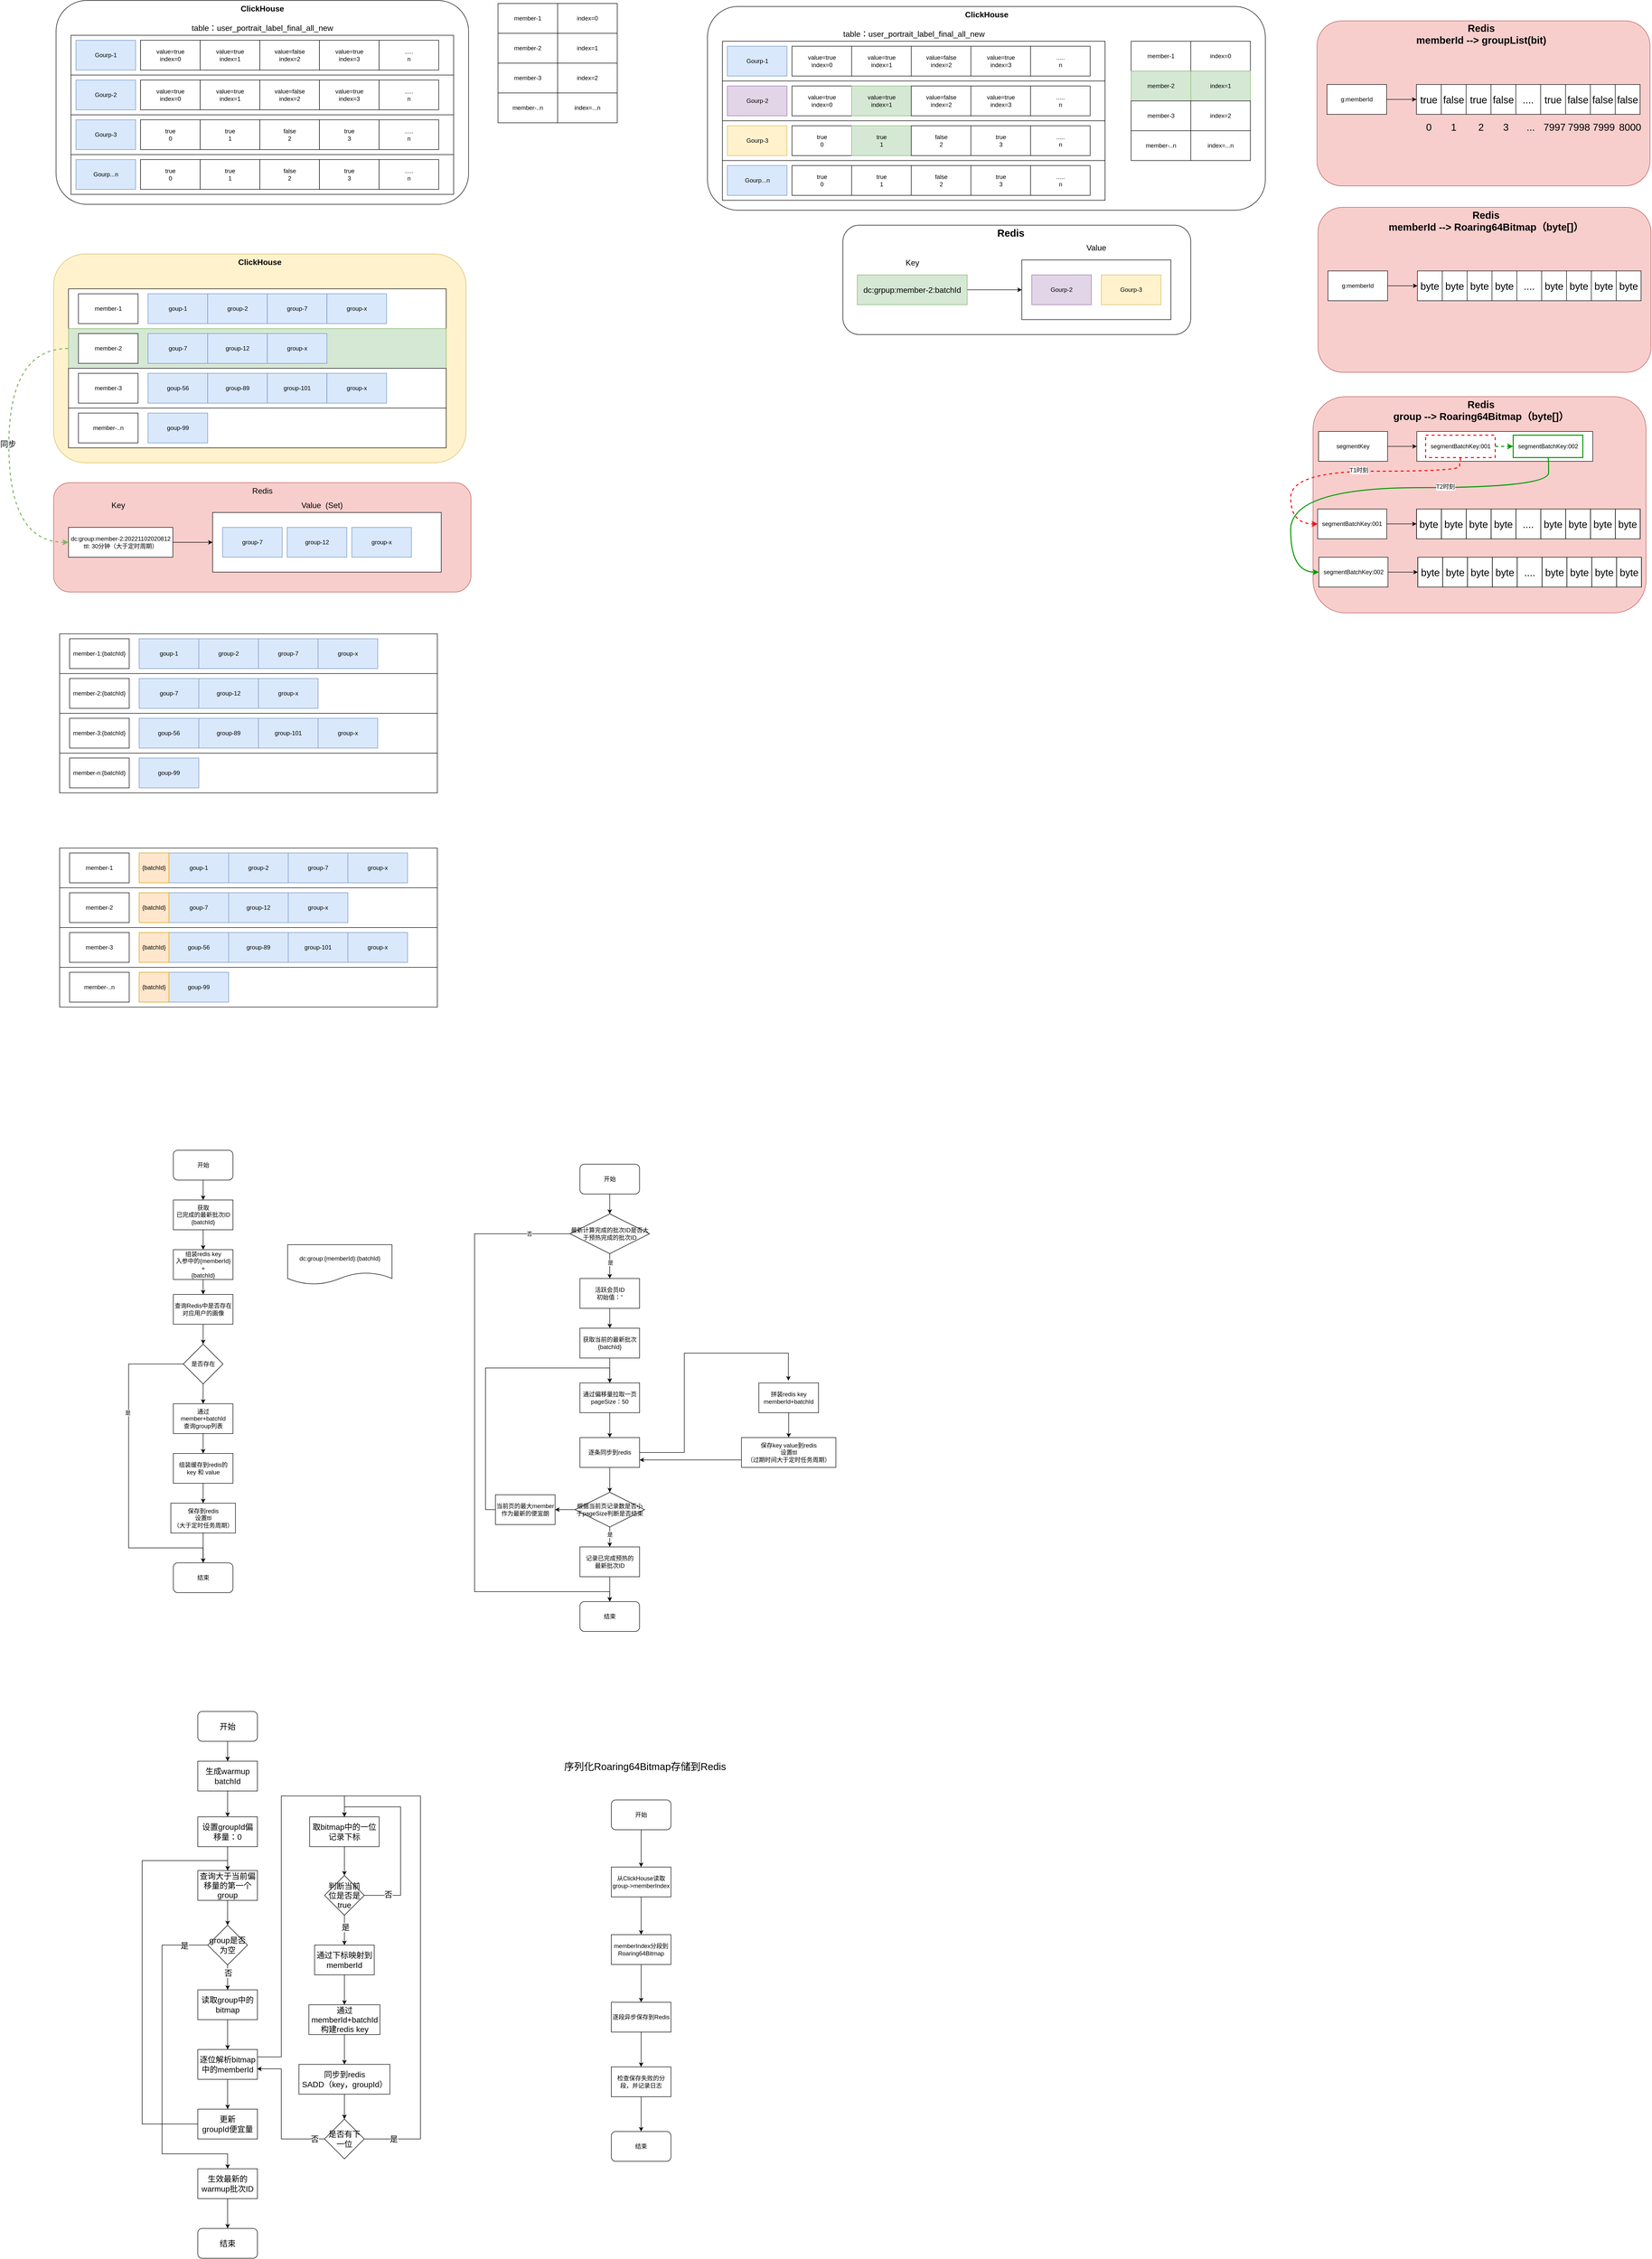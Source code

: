 <mxfile version="20.5.1" type="github">
  <diagram id="GxGMouDFHkgMhzsaOCU6" name="第 1 页">
    <mxGraphModel dx="3711" dy="1853" grid="0" gridSize="10" guides="1" tooltips="1" connect="1" arrows="1" fold="1" page="1" pageScale="1" pageWidth="827" pageHeight="1169" math="0" shadow="0">
      <root>
        <mxCell id="0" />
        <mxCell id="1" parent="0" />
        <mxCell id="Yvmjrc3NYy1qL7YYw7nj-63" value="" style="rounded=1;whiteSpace=wrap;html=1;fillColor=#f8cecc;strokeColor=#b85450;" vertex="1" parent="1">
          <mxGeometry x="2556" y="905" width="670" height="435" as="geometry" />
        </mxCell>
        <mxCell id="Yvmjrc3NYy1qL7YYw7nj-98" value="" style="rounded=0;whiteSpace=wrap;html=1;strokeColor=#000000;fontSize=12;fillColor=default;" vertex="1" parent="1">
          <mxGeometry x="2764.75" y="975" width="354" height="60" as="geometry" />
        </mxCell>
        <mxCell id="Yvmjrc3NYy1qL7YYw7nj-2" value="" style="rounded=1;whiteSpace=wrap;html=1;fillColor=#f8cecc;strokeColor=#b85450;" vertex="1" parent="1">
          <mxGeometry x="2564" y="149" width="670" height="332" as="geometry" />
        </mxCell>
        <mxCell id="ymVFFXbmdIwkiD_EwIhI-300" value="" style="rounded=1;whiteSpace=wrap;html=1;fontSize=16;fillColor=none;" parent="1" vertex="1">
          <mxGeometry x="1610" y="560" width="700" height="220" as="geometry" />
        </mxCell>
        <mxCell id="ymVFFXbmdIwkiD_EwIhI-184" value="Redis" style="rounded=1;whiteSpace=wrap;html=1;fontSize=16;verticalAlign=top;fillColor=#f8cecc;strokeColor=#b85450;" parent="1" vertex="1">
          <mxGeometry x="21.8" y="1078" width="840" height="220" as="geometry" />
        </mxCell>
        <mxCell id="ymVFFXbmdIwkiD_EwIhI-183" value="ClickHouse" style="rounded=1;whiteSpace=wrap;html=1;verticalAlign=top;fontStyle=1;fontSize=16;fillColor=#fff2cc;strokeColor=#d6b656;" parent="1" vertex="1">
          <mxGeometry x="21.8" y="618" width="830" height="420" as="geometry" />
        </mxCell>
        <mxCell id="ymVFFXbmdIwkiD_EwIhI-59" value="" style="rounded=0;whiteSpace=wrap;html=1;" parent="1" vertex="1">
          <mxGeometry x="51.8" y="688" width="760" height="80" as="geometry" />
        </mxCell>
        <mxCell id="ymVFFXbmdIwkiD_EwIhI-60" value="member-1" style="rounded=0;whiteSpace=wrap;html=1;" parent="1" vertex="1">
          <mxGeometry x="71.8" y="698" width="120" height="60" as="geometry" />
        </mxCell>
        <mxCell id="ymVFFXbmdIwkiD_EwIhI-61" value="goup-1" style="rounded=0;whiteSpace=wrap;html=1;fillColor=#dae8fc;strokeColor=#6c8ebf;" parent="1" vertex="1">
          <mxGeometry x="211.8" y="698" width="120" height="60" as="geometry" />
        </mxCell>
        <mxCell id="ymVFFXbmdIwkiD_EwIhI-62" value="group-2" style="rounded=0;whiteSpace=wrap;html=1;fillColor=#dae8fc;strokeColor=#6c8ebf;" parent="1" vertex="1">
          <mxGeometry x="331.8" y="698" width="120" height="60" as="geometry" />
        </mxCell>
        <mxCell id="ymVFFXbmdIwkiD_EwIhI-63" value="group-7" style="rounded=0;whiteSpace=wrap;html=1;fillColor=#dae8fc;strokeColor=#6c8ebf;" parent="1" vertex="1">
          <mxGeometry x="451.8" y="698" width="120" height="60" as="geometry" />
        </mxCell>
        <mxCell id="ymVFFXbmdIwkiD_EwIhI-64" value="group-x" style="rounded=0;whiteSpace=wrap;html=1;fillColor=#dae8fc;strokeColor=#6c8ebf;" parent="1" vertex="1">
          <mxGeometry x="571.8" y="698" width="120" height="60" as="geometry" />
        </mxCell>
        <mxCell id="ymVFFXbmdIwkiD_EwIhI-65" value="" style="rounded=0;whiteSpace=wrap;html=1;fillColor=#d5e8d4;strokeColor=#82b366;" parent="1" vertex="1">
          <mxGeometry x="51.8" y="768" width="760" height="80" as="geometry" />
        </mxCell>
        <mxCell id="ymVFFXbmdIwkiD_EwIhI-66" value="member-2" style="rounded=0;whiteSpace=wrap;html=1;" parent="1" vertex="1">
          <mxGeometry x="71.8" y="778" width="120" height="60" as="geometry" />
        </mxCell>
        <mxCell id="ymVFFXbmdIwkiD_EwIhI-67" value="goup-7" style="rounded=0;whiteSpace=wrap;html=1;fillColor=#dae8fc;strokeColor=#6c8ebf;" parent="1" vertex="1">
          <mxGeometry x="211.8" y="778" width="120" height="60" as="geometry" />
        </mxCell>
        <mxCell id="ymVFFXbmdIwkiD_EwIhI-68" value="group-12" style="rounded=0;whiteSpace=wrap;html=1;fillColor=#dae8fc;strokeColor=#6c8ebf;" parent="1" vertex="1">
          <mxGeometry x="331.8" y="778" width="120" height="60" as="geometry" />
        </mxCell>
        <mxCell id="ymVFFXbmdIwkiD_EwIhI-70" value="group-x" style="rounded=0;whiteSpace=wrap;html=1;fillColor=#dae8fc;strokeColor=#6c8ebf;" parent="1" vertex="1">
          <mxGeometry x="451.8" y="778" width="120" height="60" as="geometry" />
        </mxCell>
        <mxCell id="ymVFFXbmdIwkiD_EwIhI-71" value="" style="rounded=0;whiteSpace=wrap;html=1;" parent="1" vertex="1">
          <mxGeometry x="51.8" y="848" width="760" height="80" as="geometry" />
        </mxCell>
        <mxCell id="ymVFFXbmdIwkiD_EwIhI-72" value="member-3" style="rounded=0;whiteSpace=wrap;html=1;" parent="1" vertex="1">
          <mxGeometry x="71.8" y="858" width="120" height="60" as="geometry" />
        </mxCell>
        <mxCell id="ymVFFXbmdIwkiD_EwIhI-73" value="goup-56" style="rounded=0;whiteSpace=wrap;html=1;fillColor=#dae8fc;strokeColor=#6c8ebf;" parent="1" vertex="1">
          <mxGeometry x="211.8" y="858" width="120" height="60" as="geometry" />
        </mxCell>
        <mxCell id="ymVFFXbmdIwkiD_EwIhI-74" value="group-89" style="rounded=0;whiteSpace=wrap;html=1;fillColor=#dae8fc;strokeColor=#6c8ebf;" parent="1" vertex="1">
          <mxGeometry x="331.8" y="858" width="120" height="60" as="geometry" />
        </mxCell>
        <mxCell id="ymVFFXbmdIwkiD_EwIhI-75" value="group-101" style="rounded=0;whiteSpace=wrap;html=1;fillColor=#dae8fc;strokeColor=#6c8ebf;" parent="1" vertex="1">
          <mxGeometry x="451.8" y="858" width="120" height="60" as="geometry" />
        </mxCell>
        <mxCell id="ymVFFXbmdIwkiD_EwIhI-76" value="group-x" style="rounded=0;whiteSpace=wrap;html=1;fillColor=#dae8fc;strokeColor=#6c8ebf;" parent="1" vertex="1">
          <mxGeometry x="571.8" y="858" width="120" height="60" as="geometry" />
        </mxCell>
        <mxCell id="ymVFFXbmdIwkiD_EwIhI-77" value="" style="rounded=0;whiteSpace=wrap;html=1;" parent="1" vertex="1">
          <mxGeometry x="51.8" y="928" width="760" height="80" as="geometry" />
        </mxCell>
        <mxCell id="ymVFFXbmdIwkiD_EwIhI-78" value="member-..n" style="rounded=0;whiteSpace=wrap;html=1;" parent="1" vertex="1">
          <mxGeometry x="71.8" y="938" width="120" height="60" as="geometry" />
        </mxCell>
        <mxCell id="ymVFFXbmdIwkiD_EwIhI-79" value="goup-99" style="rounded=0;whiteSpace=wrap;html=1;fillColor=#dae8fc;strokeColor=#6c8ebf;" parent="1" vertex="1">
          <mxGeometry x="211.8" y="938" width="120" height="60" as="geometry" />
        </mxCell>
        <mxCell id="ymVFFXbmdIwkiD_EwIhI-85" style="edgeStyle=orthogonalEdgeStyle;rounded=0;orthogonalLoop=1;jettySize=auto;html=1;entryX=0;entryY=0.5;entryDx=0;entryDy=0;" parent="1" source="ymVFFXbmdIwkiD_EwIhI-83" target="ymVFFXbmdIwkiD_EwIhI-84" edge="1">
          <mxGeometry relative="1" as="geometry" />
        </mxCell>
        <mxCell id="ymVFFXbmdIwkiD_EwIhI-187" style="edgeStyle=orthogonalEdgeStyle;rounded=0;orthogonalLoop=1;jettySize=auto;html=1;fontSize=16;curved=1;exitX=0;exitY=0.5;exitDx=0;exitDy=0;startArrow=classic;startFill=1;dashed=1;endArrow=none;endFill=0;fillColor=#d5e8d4;strokeColor=#82b366;strokeWidth=2;" parent="1" source="ymVFFXbmdIwkiD_EwIhI-83" edge="1">
          <mxGeometry relative="1" as="geometry">
            <mxPoint x="51.8" y="808" as="targetPoint" />
            <Array as="points">
              <mxPoint x="-68.2" y="1198" />
              <mxPoint x="-68.2" y="808" />
            </Array>
          </mxGeometry>
        </mxCell>
        <mxCell id="ymVFFXbmdIwkiD_EwIhI-188" value="同步" style="edgeLabel;html=1;align=center;verticalAlign=middle;resizable=0;points=[];fontSize=16;" parent="ymVFFXbmdIwkiD_EwIhI-187" vertex="1" connectable="0">
          <mxGeometry x="0.009" y="2" relative="1" as="geometry">
            <mxPoint as="offset" />
          </mxGeometry>
        </mxCell>
        <mxCell id="ymVFFXbmdIwkiD_EwIhI-83" value="dc:group:member-2:20221102020812&lt;br&gt;ttl: 30分钟（大于定时周期）" style="rounded=0;whiteSpace=wrap;html=1;" parent="1" vertex="1">
          <mxGeometry x="51.8" y="1168" width="210" height="60" as="geometry" />
        </mxCell>
        <mxCell id="ymVFFXbmdIwkiD_EwIhI-84" value="" style="rounded=0;whiteSpace=wrap;html=1;" parent="1" vertex="1">
          <mxGeometry x="341.8" y="1138" width="460" height="120" as="geometry" />
        </mxCell>
        <mxCell id="ymVFFXbmdIwkiD_EwIhI-86" value="group-7" style="rounded=0;whiteSpace=wrap;html=1;fillColor=#dae8fc;strokeColor=#6c8ebf;" parent="1" vertex="1">
          <mxGeometry x="361.8" y="1168" width="120" height="60" as="geometry" />
        </mxCell>
        <mxCell id="ymVFFXbmdIwkiD_EwIhI-87" value="group-12" style="rounded=0;whiteSpace=wrap;html=1;fillColor=#dae8fc;strokeColor=#6c8ebf;" parent="1" vertex="1">
          <mxGeometry x="491.8" y="1168" width="120" height="60" as="geometry" />
        </mxCell>
        <mxCell id="ymVFFXbmdIwkiD_EwIhI-88" value="group-x" style="rounded=0;whiteSpace=wrap;html=1;fillColor=#dae8fc;strokeColor=#6c8ebf;" parent="1" vertex="1">
          <mxGeometry x="621.8" y="1168" width="120" height="60" as="geometry" />
        </mxCell>
        <mxCell id="ymVFFXbmdIwkiD_EwIhI-96" style="edgeStyle=orthogonalEdgeStyle;rounded=0;orthogonalLoop=1;jettySize=auto;html=1;entryX=0.5;entryY=0;entryDx=0;entryDy=0;" parent="1" source="ymVFFXbmdIwkiD_EwIhI-89" target="ymVFFXbmdIwkiD_EwIhI-90" edge="1">
          <mxGeometry relative="1" as="geometry" />
        </mxCell>
        <mxCell id="ymVFFXbmdIwkiD_EwIhI-89" value="开始" style="rounded=1;whiteSpace=wrap;html=1;" parent="1" vertex="1">
          <mxGeometry x="262.74" y="2421" width="120" height="60" as="geometry" />
        </mxCell>
        <mxCell id="ymVFFXbmdIwkiD_EwIhI-97" style="edgeStyle=orthogonalEdgeStyle;rounded=0;orthogonalLoop=1;jettySize=auto;html=1;entryX=0.5;entryY=0;entryDx=0;entryDy=0;" parent="1" source="ymVFFXbmdIwkiD_EwIhI-90" target="ymVFFXbmdIwkiD_EwIhI-91" edge="1">
          <mxGeometry relative="1" as="geometry" />
        </mxCell>
        <mxCell id="ymVFFXbmdIwkiD_EwIhI-90" value="获取&lt;br&gt;已完成的最新批次ID&lt;br&gt;{batchId}" style="rounded=0;whiteSpace=wrap;html=1;" parent="1" vertex="1">
          <mxGeometry x="262.74" y="2521" width="120" height="60" as="geometry" />
        </mxCell>
        <mxCell id="ymVFFXbmdIwkiD_EwIhI-98" style="edgeStyle=orthogonalEdgeStyle;rounded=0;orthogonalLoop=1;jettySize=auto;html=1;entryX=0.5;entryY=0;entryDx=0;entryDy=0;" parent="1" source="ymVFFXbmdIwkiD_EwIhI-91" target="ymVFFXbmdIwkiD_EwIhI-93" edge="1">
          <mxGeometry relative="1" as="geometry" />
        </mxCell>
        <mxCell id="ymVFFXbmdIwkiD_EwIhI-91" value="组装redis key&lt;br&gt;入参中的{memberId}&lt;br&gt;+&lt;br&gt;{batchId}" style="rounded=0;whiteSpace=wrap;html=1;" parent="1" vertex="1">
          <mxGeometry x="262.74" y="2621" width="120" height="60" as="geometry" />
        </mxCell>
        <mxCell id="ymVFFXbmdIwkiD_EwIhI-92" value="dc:group:{memberId}:{batchId}" style="shape=document;whiteSpace=wrap;html=1;boundedLbl=1;" parent="1" vertex="1">
          <mxGeometry x="492.74" y="2611" width="210" height="80" as="geometry" />
        </mxCell>
        <mxCell id="ymVFFXbmdIwkiD_EwIhI-99" style="edgeStyle=orthogonalEdgeStyle;rounded=0;orthogonalLoop=1;jettySize=auto;html=1;entryX=0.5;entryY=0;entryDx=0;entryDy=0;" parent="1" source="ymVFFXbmdIwkiD_EwIhI-93" target="ymVFFXbmdIwkiD_EwIhI-94" edge="1">
          <mxGeometry relative="1" as="geometry" />
        </mxCell>
        <mxCell id="ymVFFXbmdIwkiD_EwIhI-93" value="查询Redis中是否存在对应用户的画像" style="rounded=0;whiteSpace=wrap;html=1;" parent="1" vertex="1">
          <mxGeometry x="262.74" y="2711" width="120" height="60" as="geometry" />
        </mxCell>
        <mxCell id="ymVFFXbmdIwkiD_EwIhI-100" style="edgeStyle=orthogonalEdgeStyle;rounded=0;orthogonalLoop=1;jettySize=auto;html=1;entryX=0.5;entryY=0;entryDx=0;entryDy=0;" parent="1" source="ymVFFXbmdIwkiD_EwIhI-94" target="ymVFFXbmdIwkiD_EwIhI-95" edge="1">
          <mxGeometry relative="1" as="geometry">
            <Array as="points">
              <mxPoint x="172.74" y="2851" />
              <mxPoint x="172.74" y="3221" />
              <mxPoint x="322.74" y="3221" />
            </Array>
          </mxGeometry>
        </mxCell>
        <mxCell id="ymVFFXbmdIwkiD_EwIhI-101" value="是" style="edgeLabel;html=1;align=center;verticalAlign=middle;resizable=0;points=[];" parent="ymVFFXbmdIwkiD_EwIhI-100" vertex="1" connectable="0">
          <mxGeometry x="-0.37" y="-2" relative="1" as="geometry">
            <mxPoint as="offset" />
          </mxGeometry>
        </mxCell>
        <mxCell id="ymVFFXbmdIwkiD_EwIhI-147" style="edgeStyle=orthogonalEdgeStyle;rounded=0;orthogonalLoop=1;jettySize=auto;html=1;entryX=0.5;entryY=0;entryDx=0;entryDy=0;" parent="1" source="ymVFFXbmdIwkiD_EwIhI-94" target="ymVFFXbmdIwkiD_EwIhI-102" edge="1">
          <mxGeometry relative="1" as="geometry" />
        </mxCell>
        <mxCell id="ymVFFXbmdIwkiD_EwIhI-94" value="是否存在" style="rhombus;whiteSpace=wrap;html=1;" parent="1" vertex="1">
          <mxGeometry x="282.74" y="2811" width="80" height="80" as="geometry" />
        </mxCell>
        <mxCell id="ymVFFXbmdIwkiD_EwIhI-95" value="结束" style="rounded=1;whiteSpace=wrap;html=1;" parent="1" vertex="1">
          <mxGeometry x="262.74" y="3251" width="120" height="60" as="geometry" />
        </mxCell>
        <mxCell id="ymVFFXbmdIwkiD_EwIhI-149" style="edgeStyle=orthogonalEdgeStyle;rounded=0;orthogonalLoop=1;jettySize=auto;html=1;entryX=0.5;entryY=0;entryDx=0;entryDy=0;" parent="1" source="ymVFFXbmdIwkiD_EwIhI-102" target="ymVFFXbmdIwkiD_EwIhI-148" edge="1">
          <mxGeometry relative="1" as="geometry" />
        </mxCell>
        <mxCell id="ymVFFXbmdIwkiD_EwIhI-102" value="通过&lt;br&gt;member+batchId&lt;br&gt;查询group列表" style="rounded=0;whiteSpace=wrap;html=1;" parent="1" vertex="1">
          <mxGeometry x="262.74" y="2931" width="120" height="60" as="geometry" />
        </mxCell>
        <mxCell id="ymVFFXbmdIwkiD_EwIhI-103" value="" style="rounded=0;whiteSpace=wrap;html=1;" parent="1" vertex="1">
          <mxGeometry x="34" y="1382" width="760" height="80" as="geometry" />
        </mxCell>
        <mxCell id="ymVFFXbmdIwkiD_EwIhI-104" value="member-1:{batchId}" style="rounded=0;whiteSpace=wrap;html=1;" parent="1" vertex="1">
          <mxGeometry x="54" y="1392" width="120" height="60" as="geometry" />
        </mxCell>
        <mxCell id="ymVFFXbmdIwkiD_EwIhI-105" value="goup-1" style="rounded=0;whiteSpace=wrap;html=1;fillColor=#dae8fc;strokeColor=#6c8ebf;" parent="1" vertex="1">
          <mxGeometry x="194" y="1392" width="120" height="60" as="geometry" />
        </mxCell>
        <mxCell id="ymVFFXbmdIwkiD_EwIhI-106" value="group-2" style="rounded=0;whiteSpace=wrap;html=1;fillColor=#dae8fc;strokeColor=#6c8ebf;" parent="1" vertex="1">
          <mxGeometry x="314" y="1392" width="120" height="60" as="geometry" />
        </mxCell>
        <mxCell id="ymVFFXbmdIwkiD_EwIhI-107" value="group-7" style="rounded=0;whiteSpace=wrap;html=1;fillColor=#dae8fc;strokeColor=#6c8ebf;" parent="1" vertex="1">
          <mxGeometry x="434" y="1392" width="120" height="60" as="geometry" />
        </mxCell>
        <mxCell id="ymVFFXbmdIwkiD_EwIhI-108" value="group-x" style="rounded=0;whiteSpace=wrap;html=1;fillColor=#dae8fc;strokeColor=#6c8ebf;" parent="1" vertex="1">
          <mxGeometry x="554" y="1392" width="120" height="60" as="geometry" />
        </mxCell>
        <mxCell id="ymVFFXbmdIwkiD_EwIhI-109" value="" style="rounded=0;whiteSpace=wrap;html=1;" parent="1" vertex="1">
          <mxGeometry x="34" y="1462" width="760" height="80" as="geometry" />
        </mxCell>
        <mxCell id="ymVFFXbmdIwkiD_EwIhI-110" value="member-2:{batchId}" style="rounded=0;whiteSpace=wrap;html=1;" parent="1" vertex="1">
          <mxGeometry x="54" y="1472" width="120" height="60" as="geometry" />
        </mxCell>
        <mxCell id="ymVFFXbmdIwkiD_EwIhI-111" value="goup-7" style="rounded=0;whiteSpace=wrap;html=1;fillColor=#dae8fc;strokeColor=#6c8ebf;" parent="1" vertex="1">
          <mxGeometry x="194" y="1472" width="120" height="60" as="geometry" />
        </mxCell>
        <mxCell id="ymVFFXbmdIwkiD_EwIhI-112" value="group-12" style="rounded=0;whiteSpace=wrap;html=1;fillColor=#dae8fc;strokeColor=#6c8ebf;" parent="1" vertex="1">
          <mxGeometry x="314" y="1472" width="120" height="60" as="geometry" />
        </mxCell>
        <mxCell id="ymVFFXbmdIwkiD_EwIhI-113" value="group-x" style="rounded=0;whiteSpace=wrap;html=1;fillColor=#dae8fc;strokeColor=#6c8ebf;" parent="1" vertex="1">
          <mxGeometry x="434" y="1472" width="120" height="60" as="geometry" />
        </mxCell>
        <mxCell id="ymVFFXbmdIwkiD_EwIhI-114" value="" style="rounded=0;whiteSpace=wrap;html=1;" parent="1" vertex="1">
          <mxGeometry x="34" y="1542" width="760" height="80" as="geometry" />
        </mxCell>
        <mxCell id="ymVFFXbmdIwkiD_EwIhI-115" value="member-3:{batchId}" style="rounded=0;whiteSpace=wrap;html=1;" parent="1" vertex="1">
          <mxGeometry x="54" y="1552" width="120" height="60" as="geometry" />
        </mxCell>
        <mxCell id="ymVFFXbmdIwkiD_EwIhI-116" value="goup-56" style="rounded=0;whiteSpace=wrap;html=1;fillColor=#dae8fc;strokeColor=#6c8ebf;" parent="1" vertex="1">
          <mxGeometry x="194" y="1552" width="120" height="60" as="geometry" />
        </mxCell>
        <mxCell id="ymVFFXbmdIwkiD_EwIhI-117" value="group-89" style="rounded=0;whiteSpace=wrap;html=1;fillColor=#dae8fc;strokeColor=#6c8ebf;" parent="1" vertex="1">
          <mxGeometry x="314" y="1552" width="120" height="60" as="geometry" />
        </mxCell>
        <mxCell id="ymVFFXbmdIwkiD_EwIhI-118" value="group-101" style="rounded=0;whiteSpace=wrap;html=1;fillColor=#dae8fc;strokeColor=#6c8ebf;" parent="1" vertex="1">
          <mxGeometry x="434" y="1552" width="120" height="60" as="geometry" />
        </mxCell>
        <mxCell id="ymVFFXbmdIwkiD_EwIhI-119" value="group-x" style="rounded=0;whiteSpace=wrap;html=1;fillColor=#dae8fc;strokeColor=#6c8ebf;" parent="1" vertex="1">
          <mxGeometry x="554" y="1552" width="120" height="60" as="geometry" />
        </mxCell>
        <mxCell id="ymVFFXbmdIwkiD_EwIhI-120" value="" style="rounded=0;whiteSpace=wrap;html=1;" parent="1" vertex="1">
          <mxGeometry x="34" y="1622" width="760" height="80" as="geometry" />
        </mxCell>
        <mxCell id="ymVFFXbmdIwkiD_EwIhI-121" value="member-n:{batchId}" style="rounded=0;whiteSpace=wrap;html=1;" parent="1" vertex="1">
          <mxGeometry x="54" y="1632" width="120" height="60" as="geometry" />
        </mxCell>
        <mxCell id="ymVFFXbmdIwkiD_EwIhI-122" value="goup-99" style="rounded=0;whiteSpace=wrap;html=1;fillColor=#dae8fc;strokeColor=#6c8ebf;" parent="1" vertex="1">
          <mxGeometry x="194" y="1632" width="120" height="60" as="geometry" />
        </mxCell>
        <mxCell id="ymVFFXbmdIwkiD_EwIhI-123" value="" style="rounded=0;whiteSpace=wrap;html=1;" parent="1" vertex="1">
          <mxGeometry x="34" y="1813" width="760" height="80" as="geometry" />
        </mxCell>
        <mxCell id="ymVFFXbmdIwkiD_EwIhI-124" value="member-1" style="rounded=0;whiteSpace=wrap;html=1;" parent="1" vertex="1">
          <mxGeometry x="54" y="1823" width="120" height="60" as="geometry" />
        </mxCell>
        <mxCell id="ymVFFXbmdIwkiD_EwIhI-125" value="goup-1" style="rounded=0;whiteSpace=wrap;html=1;fillColor=#dae8fc;strokeColor=#6c8ebf;" parent="1" vertex="1">
          <mxGeometry x="254" y="1823" width="120" height="60" as="geometry" />
        </mxCell>
        <mxCell id="ymVFFXbmdIwkiD_EwIhI-126" value="group-2" style="rounded=0;whiteSpace=wrap;html=1;fillColor=#dae8fc;strokeColor=#6c8ebf;" parent="1" vertex="1">
          <mxGeometry x="374" y="1823" width="120" height="60" as="geometry" />
        </mxCell>
        <mxCell id="ymVFFXbmdIwkiD_EwIhI-127" value="group-7" style="rounded=0;whiteSpace=wrap;html=1;fillColor=#dae8fc;strokeColor=#6c8ebf;" parent="1" vertex="1">
          <mxGeometry x="494" y="1823" width="120" height="60" as="geometry" />
        </mxCell>
        <mxCell id="ymVFFXbmdIwkiD_EwIhI-128" value="group-x" style="rounded=0;whiteSpace=wrap;html=1;fillColor=#dae8fc;strokeColor=#6c8ebf;" parent="1" vertex="1">
          <mxGeometry x="614" y="1823" width="120" height="60" as="geometry" />
        </mxCell>
        <mxCell id="ymVFFXbmdIwkiD_EwIhI-129" value="" style="rounded=0;whiteSpace=wrap;html=1;" parent="1" vertex="1">
          <mxGeometry x="34" y="1893" width="760" height="80" as="geometry" />
        </mxCell>
        <mxCell id="ymVFFXbmdIwkiD_EwIhI-130" value="member-2" style="rounded=0;whiteSpace=wrap;html=1;" parent="1" vertex="1">
          <mxGeometry x="54" y="1903" width="120" height="60" as="geometry" />
        </mxCell>
        <mxCell id="ymVFFXbmdIwkiD_EwIhI-131" value="goup-7" style="rounded=0;whiteSpace=wrap;html=1;fillColor=#dae8fc;strokeColor=#6c8ebf;" parent="1" vertex="1">
          <mxGeometry x="254" y="1903" width="120" height="60" as="geometry" />
        </mxCell>
        <mxCell id="ymVFFXbmdIwkiD_EwIhI-132" value="group-12" style="rounded=0;whiteSpace=wrap;html=1;fillColor=#dae8fc;strokeColor=#6c8ebf;" parent="1" vertex="1">
          <mxGeometry x="374" y="1903" width="120" height="60" as="geometry" />
        </mxCell>
        <mxCell id="ymVFFXbmdIwkiD_EwIhI-133" value="group-x" style="rounded=0;whiteSpace=wrap;html=1;fillColor=#dae8fc;strokeColor=#6c8ebf;" parent="1" vertex="1">
          <mxGeometry x="494" y="1903" width="120" height="60" as="geometry" />
        </mxCell>
        <mxCell id="ymVFFXbmdIwkiD_EwIhI-134" value="" style="rounded=0;whiteSpace=wrap;html=1;" parent="1" vertex="1">
          <mxGeometry x="34" y="1973" width="760" height="80" as="geometry" />
        </mxCell>
        <mxCell id="ymVFFXbmdIwkiD_EwIhI-135" value="member-3" style="rounded=0;whiteSpace=wrap;html=1;" parent="1" vertex="1">
          <mxGeometry x="54" y="1983" width="120" height="60" as="geometry" />
        </mxCell>
        <mxCell id="ymVFFXbmdIwkiD_EwIhI-136" value="goup-56" style="rounded=0;whiteSpace=wrap;html=1;fillColor=#dae8fc;strokeColor=#6c8ebf;" parent="1" vertex="1">
          <mxGeometry x="254" y="1983" width="120" height="60" as="geometry" />
        </mxCell>
        <mxCell id="ymVFFXbmdIwkiD_EwIhI-137" value="group-89" style="rounded=0;whiteSpace=wrap;html=1;fillColor=#dae8fc;strokeColor=#6c8ebf;" parent="1" vertex="1">
          <mxGeometry x="374" y="1983" width="120" height="60" as="geometry" />
        </mxCell>
        <mxCell id="ymVFFXbmdIwkiD_EwIhI-138" value="group-101" style="rounded=0;whiteSpace=wrap;html=1;fillColor=#dae8fc;strokeColor=#6c8ebf;" parent="1" vertex="1">
          <mxGeometry x="494" y="1983" width="120" height="60" as="geometry" />
        </mxCell>
        <mxCell id="ymVFFXbmdIwkiD_EwIhI-139" value="group-x" style="rounded=0;whiteSpace=wrap;html=1;fillColor=#dae8fc;strokeColor=#6c8ebf;" parent="1" vertex="1">
          <mxGeometry x="614" y="1983" width="120" height="60" as="geometry" />
        </mxCell>
        <mxCell id="ymVFFXbmdIwkiD_EwIhI-140" value="" style="rounded=0;whiteSpace=wrap;html=1;" parent="1" vertex="1">
          <mxGeometry x="34" y="2053" width="760" height="80" as="geometry" />
        </mxCell>
        <mxCell id="ymVFFXbmdIwkiD_EwIhI-141" value="member-..n" style="rounded=0;whiteSpace=wrap;html=1;" parent="1" vertex="1">
          <mxGeometry x="54" y="2063" width="120" height="60" as="geometry" />
        </mxCell>
        <mxCell id="ymVFFXbmdIwkiD_EwIhI-142" value="goup-99" style="rounded=0;whiteSpace=wrap;html=1;fillColor=#dae8fc;strokeColor=#6c8ebf;" parent="1" vertex="1">
          <mxGeometry x="254" y="2063" width="120" height="60" as="geometry" />
        </mxCell>
        <mxCell id="ymVFFXbmdIwkiD_EwIhI-143" value="{batchId}" style="rounded=0;whiteSpace=wrap;html=1;fillColor=#ffe6cc;strokeColor=#d79b00;" parent="1" vertex="1">
          <mxGeometry x="194" y="1823" width="60" height="60" as="geometry" />
        </mxCell>
        <mxCell id="ymVFFXbmdIwkiD_EwIhI-144" value="{batchId}" style="rounded=0;whiteSpace=wrap;html=1;fillColor=#ffe6cc;strokeColor=#d79b00;" parent="1" vertex="1">
          <mxGeometry x="194" y="1903" width="60" height="60" as="geometry" />
        </mxCell>
        <mxCell id="ymVFFXbmdIwkiD_EwIhI-145" value="{batchId}" style="rounded=0;whiteSpace=wrap;html=1;fillColor=#ffe6cc;strokeColor=#d79b00;" parent="1" vertex="1">
          <mxGeometry x="194" y="1983" width="60" height="60" as="geometry" />
        </mxCell>
        <mxCell id="ymVFFXbmdIwkiD_EwIhI-146" value="{batchId}" style="rounded=0;whiteSpace=wrap;html=1;fillColor=#ffe6cc;strokeColor=#d79b00;" parent="1" vertex="1">
          <mxGeometry x="194" y="2063" width="60" height="60" as="geometry" />
        </mxCell>
        <mxCell id="ymVFFXbmdIwkiD_EwIhI-151" style="edgeStyle=orthogonalEdgeStyle;rounded=0;orthogonalLoop=1;jettySize=auto;html=1;entryX=0.5;entryY=0;entryDx=0;entryDy=0;" parent="1" source="ymVFFXbmdIwkiD_EwIhI-148" target="ymVFFXbmdIwkiD_EwIhI-150" edge="1">
          <mxGeometry relative="1" as="geometry" />
        </mxCell>
        <mxCell id="ymVFFXbmdIwkiD_EwIhI-148" value="组装缓存到redis的&lt;br&gt;key 和 value" style="rounded=0;whiteSpace=wrap;html=1;" parent="1" vertex="1">
          <mxGeometry x="262.74" y="3031" width="120" height="60" as="geometry" />
        </mxCell>
        <mxCell id="ymVFFXbmdIwkiD_EwIhI-152" style="edgeStyle=orthogonalEdgeStyle;rounded=0;orthogonalLoop=1;jettySize=auto;html=1;entryX=0.5;entryY=0;entryDx=0;entryDy=0;" parent="1" source="ymVFFXbmdIwkiD_EwIhI-150" target="ymVFFXbmdIwkiD_EwIhI-95" edge="1">
          <mxGeometry relative="1" as="geometry" />
        </mxCell>
        <mxCell id="ymVFFXbmdIwkiD_EwIhI-150" value="保存到redis&lt;br&gt;设置ttl&lt;br&gt;（大于定时任务周期）" style="rounded=0;whiteSpace=wrap;html=1;" parent="1" vertex="1">
          <mxGeometry x="257.74" y="3131" width="130" height="60" as="geometry" />
        </mxCell>
        <mxCell id="ymVFFXbmdIwkiD_EwIhI-180" style="edgeStyle=orthogonalEdgeStyle;rounded=0;orthogonalLoop=1;jettySize=auto;html=1;entryX=0.5;entryY=0;entryDx=0;entryDy=0;" parent="1" source="ymVFFXbmdIwkiD_EwIhI-153" target="ymVFFXbmdIwkiD_EwIhI-177" edge="1">
          <mxGeometry relative="1" as="geometry" />
        </mxCell>
        <mxCell id="ymVFFXbmdIwkiD_EwIhI-153" value="开始" style="rounded=1;whiteSpace=wrap;html=1;" parent="1" vertex="1">
          <mxGeometry x="1080.89" y="2449" width="120" height="60" as="geometry" />
        </mxCell>
        <mxCell id="ymVFFXbmdIwkiD_EwIhI-174" style="edgeStyle=orthogonalEdgeStyle;rounded=0;orthogonalLoop=1;jettySize=auto;html=1;entryX=0.5;entryY=0;entryDx=0;entryDy=0;" parent="1" source="ymVFFXbmdIwkiD_EwIhI-154" target="ymVFFXbmdIwkiD_EwIhI-156" edge="1">
          <mxGeometry relative="1" as="geometry" />
        </mxCell>
        <mxCell id="ymVFFXbmdIwkiD_EwIhI-154" value="活跃会员ID&lt;br&gt;初始值：&#39;&#39;" style="rounded=0;whiteSpace=wrap;html=1;" parent="1" vertex="1">
          <mxGeometry x="1080.89" y="2679" width="120" height="60" as="geometry" />
        </mxCell>
        <mxCell id="ymVFFXbmdIwkiD_EwIhI-172" style="edgeStyle=orthogonalEdgeStyle;rounded=0;orthogonalLoop=1;jettySize=auto;html=1;entryX=0.5;entryY=0;entryDx=0;entryDy=0;" parent="1" source="ymVFFXbmdIwkiD_EwIhI-155" target="ymVFFXbmdIwkiD_EwIhI-157" edge="1">
          <mxGeometry relative="1" as="geometry" />
        </mxCell>
        <mxCell id="ymVFFXbmdIwkiD_EwIhI-155" value="通过偏移量拉取一页&lt;br&gt;pageSize：50" style="rounded=0;whiteSpace=wrap;html=1;" parent="1" vertex="1">
          <mxGeometry x="1080.89" y="2889" width="120" height="60" as="geometry" />
        </mxCell>
        <mxCell id="ymVFFXbmdIwkiD_EwIhI-175" style="edgeStyle=orthogonalEdgeStyle;rounded=0;orthogonalLoop=1;jettySize=auto;html=1;entryX=0.5;entryY=0;entryDx=0;entryDy=0;" parent="1" source="ymVFFXbmdIwkiD_EwIhI-156" target="ymVFFXbmdIwkiD_EwIhI-155" edge="1">
          <mxGeometry relative="1" as="geometry" />
        </mxCell>
        <mxCell id="ymVFFXbmdIwkiD_EwIhI-156" value="获取当前的最新批次&lt;br&gt;{batchId}" style="rounded=0;whiteSpace=wrap;html=1;" parent="1" vertex="1">
          <mxGeometry x="1080.89" y="2779" width="120" height="60" as="geometry" />
        </mxCell>
        <mxCell id="ymVFFXbmdIwkiD_EwIhI-160" style="edgeStyle=orthogonalEdgeStyle;rounded=0;orthogonalLoop=1;jettySize=auto;html=1;entryX=0.495;entryY=-0.076;entryDx=0;entryDy=0;entryPerimeter=0;" parent="1" source="ymVFFXbmdIwkiD_EwIhI-157" target="ymVFFXbmdIwkiD_EwIhI-158" edge="1">
          <mxGeometry relative="1" as="geometry">
            <Array as="points">
              <mxPoint x="1290.89" y="3029" />
              <mxPoint x="1290.89" y="2829" />
              <mxPoint x="1499.89" y="2829" />
            </Array>
          </mxGeometry>
        </mxCell>
        <mxCell id="ymVFFXbmdIwkiD_EwIhI-173" style="edgeStyle=orthogonalEdgeStyle;rounded=0;orthogonalLoop=1;jettySize=auto;html=1;entryX=0.5;entryY=0;entryDx=0;entryDy=0;" parent="1" source="ymVFFXbmdIwkiD_EwIhI-157" target="ymVFFXbmdIwkiD_EwIhI-163" edge="1">
          <mxGeometry relative="1" as="geometry" />
        </mxCell>
        <mxCell id="ymVFFXbmdIwkiD_EwIhI-157" value="逐条同步到redis" style="rounded=0;whiteSpace=wrap;html=1;" parent="1" vertex="1">
          <mxGeometry x="1080.89" y="2999" width="120" height="60" as="geometry" />
        </mxCell>
        <mxCell id="ymVFFXbmdIwkiD_EwIhI-161" style="edgeStyle=orthogonalEdgeStyle;rounded=0;orthogonalLoop=1;jettySize=auto;html=1;entryX=0.5;entryY=0;entryDx=0;entryDy=0;" parent="1" source="ymVFFXbmdIwkiD_EwIhI-158" target="ymVFFXbmdIwkiD_EwIhI-159" edge="1">
          <mxGeometry relative="1" as="geometry" />
        </mxCell>
        <mxCell id="ymVFFXbmdIwkiD_EwIhI-158" value="拼装redis key&lt;br&gt;memberId+batchId" style="rounded=0;whiteSpace=wrap;html=1;" parent="1" vertex="1">
          <mxGeometry x="1440.89" y="2889" width="120" height="60" as="geometry" />
        </mxCell>
        <mxCell id="ymVFFXbmdIwkiD_EwIhI-162" style="edgeStyle=orthogonalEdgeStyle;rounded=0;orthogonalLoop=1;jettySize=auto;html=1;entryX=1;entryY=0.75;entryDx=0;entryDy=0;exitX=0;exitY=0.75;exitDx=0;exitDy=0;" parent="1" source="ymVFFXbmdIwkiD_EwIhI-159" target="ymVFFXbmdIwkiD_EwIhI-157" edge="1">
          <mxGeometry relative="1" as="geometry" />
        </mxCell>
        <mxCell id="ymVFFXbmdIwkiD_EwIhI-159" value="保存key value到redis&lt;br&gt;设置ttl&lt;br&gt;（过期时间大于定时任务周期）" style="rounded=0;whiteSpace=wrap;html=1;" parent="1" vertex="1">
          <mxGeometry x="1405.89" y="2999" width="190" height="60" as="geometry" />
        </mxCell>
        <mxCell id="ymVFFXbmdIwkiD_EwIhI-167" style="edgeStyle=orthogonalEdgeStyle;rounded=0;orthogonalLoop=1;jettySize=auto;html=1;" parent="1" source="ymVFFXbmdIwkiD_EwIhI-163" target="ymVFFXbmdIwkiD_EwIhI-165" edge="1">
          <mxGeometry relative="1" as="geometry" />
        </mxCell>
        <mxCell id="ymVFFXbmdIwkiD_EwIhI-168" value="是" style="edgeLabel;html=1;align=center;verticalAlign=middle;resizable=0;points=[];" parent="ymVFFXbmdIwkiD_EwIhI-167" vertex="1" connectable="0">
          <mxGeometry x="-0.282" relative="1" as="geometry">
            <mxPoint as="offset" />
          </mxGeometry>
        </mxCell>
        <mxCell id="ymVFFXbmdIwkiD_EwIhI-169" style="edgeStyle=orthogonalEdgeStyle;rounded=0;orthogonalLoop=1;jettySize=auto;html=1;" parent="1" source="ymVFFXbmdIwkiD_EwIhI-163" target="ymVFFXbmdIwkiD_EwIhI-170" edge="1">
          <mxGeometry relative="1" as="geometry">
            <mxPoint x="970.89" y="3144" as="targetPoint" />
          </mxGeometry>
        </mxCell>
        <mxCell id="ymVFFXbmdIwkiD_EwIhI-163" value="根据当前页记录数是否小于pageSize判断是否结束" style="rhombus;whiteSpace=wrap;html=1;" parent="1" vertex="1">
          <mxGeometry x="1070.89" y="3109" width="140" height="70" as="geometry" />
        </mxCell>
        <mxCell id="ymVFFXbmdIwkiD_EwIhI-164" value="结束" style="rounded=1;whiteSpace=wrap;html=1;" parent="1" vertex="1">
          <mxGeometry x="1080.89" y="3329" width="120" height="60" as="geometry" />
        </mxCell>
        <mxCell id="ymVFFXbmdIwkiD_EwIhI-176" style="edgeStyle=orthogonalEdgeStyle;rounded=0;orthogonalLoop=1;jettySize=auto;html=1;entryX=0.5;entryY=0;entryDx=0;entryDy=0;" parent="1" source="ymVFFXbmdIwkiD_EwIhI-165" target="ymVFFXbmdIwkiD_EwIhI-164" edge="1">
          <mxGeometry relative="1" as="geometry" />
        </mxCell>
        <mxCell id="ymVFFXbmdIwkiD_EwIhI-165" value="记录已完成预热的&lt;br&gt;最新批次ID" style="rounded=0;whiteSpace=wrap;html=1;" parent="1" vertex="1">
          <mxGeometry x="1080.89" y="3219" width="120" height="60" as="geometry" />
        </mxCell>
        <mxCell id="ymVFFXbmdIwkiD_EwIhI-171" style="edgeStyle=orthogonalEdgeStyle;rounded=0;orthogonalLoop=1;jettySize=auto;html=1;entryX=0.5;entryY=0;entryDx=0;entryDy=0;exitX=0;exitY=0.5;exitDx=0;exitDy=0;" parent="1" source="ymVFFXbmdIwkiD_EwIhI-170" target="ymVFFXbmdIwkiD_EwIhI-155" edge="1">
          <mxGeometry relative="1" as="geometry">
            <Array as="points">
              <mxPoint x="890.89" y="3144" />
              <mxPoint x="890.89" y="2859" />
              <mxPoint x="1140.89" y="2859" />
            </Array>
          </mxGeometry>
        </mxCell>
        <mxCell id="ymVFFXbmdIwkiD_EwIhI-170" value="当前页的最大member作为最新的便宜朗" style="rounded=0;whiteSpace=wrap;html=1;" parent="1" vertex="1">
          <mxGeometry x="910.89" y="3114" width="120" height="60" as="geometry" />
        </mxCell>
        <mxCell id="ymVFFXbmdIwkiD_EwIhI-178" style="edgeStyle=orthogonalEdgeStyle;rounded=0;orthogonalLoop=1;jettySize=auto;html=1;entryX=0.5;entryY=0;entryDx=0;entryDy=0;" parent="1" source="ymVFFXbmdIwkiD_EwIhI-177" target="ymVFFXbmdIwkiD_EwIhI-154" edge="1">
          <mxGeometry relative="1" as="geometry" />
        </mxCell>
        <mxCell id="ymVFFXbmdIwkiD_EwIhI-179" value="是" style="edgeLabel;html=1;align=center;verticalAlign=middle;resizable=0;points=[];" parent="ymVFFXbmdIwkiD_EwIhI-178" vertex="1" connectable="0">
          <mxGeometry x="-0.297" y="1" relative="1" as="geometry">
            <mxPoint as="offset" />
          </mxGeometry>
        </mxCell>
        <mxCell id="ymVFFXbmdIwkiD_EwIhI-181" style="edgeStyle=orthogonalEdgeStyle;rounded=0;orthogonalLoop=1;jettySize=auto;html=1;entryX=0.5;entryY=0;entryDx=0;entryDy=0;" parent="1" source="ymVFFXbmdIwkiD_EwIhI-177" target="ymVFFXbmdIwkiD_EwIhI-164" edge="1">
          <mxGeometry relative="1" as="geometry">
            <Array as="points">
              <mxPoint x="868.89" y="2589" />
              <mxPoint x="868.89" y="3309" />
              <mxPoint x="1140.89" y="3309" />
            </Array>
          </mxGeometry>
        </mxCell>
        <mxCell id="ymVFFXbmdIwkiD_EwIhI-182" value="否" style="edgeLabel;html=1;align=center;verticalAlign=middle;resizable=0;points=[];" parent="ymVFFXbmdIwkiD_EwIhI-181" vertex="1" connectable="0">
          <mxGeometry x="-0.864" relative="1" as="geometry">
            <mxPoint as="offset" />
          </mxGeometry>
        </mxCell>
        <mxCell id="ymVFFXbmdIwkiD_EwIhI-177" value="最新计算完成的批次ID是否大于预热完成的批次ID" style="rhombus;whiteSpace=wrap;html=1;" parent="1" vertex="1">
          <mxGeometry x="1060.89" y="2549" width="160" height="80" as="geometry" />
        </mxCell>
        <mxCell id="ymVFFXbmdIwkiD_EwIhI-185" value="Key" style="text;html=1;strokeColor=none;fillColor=none;align=center;verticalAlign=middle;whiteSpace=wrap;rounded=0;fontSize=16;" parent="1" vertex="1">
          <mxGeometry x="121.8" y="1108" width="60" height="30" as="geometry" />
        </mxCell>
        <mxCell id="ymVFFXbmdIwkiD_EwIhI-186" value="Value&amp;nbsp; (Set)" style="text;html=1;strokeColor=none;fillColor=none;align=center;verticalAlign=middle;whiteSpace=wrap;rounded=0;fontSize=16;" parent="1" vertex="1">
          <mxGeometry x="511.8" y="1108" width="100" height="30" as="geometry" />
        </mxCell>
        <mxCell id="ymVFFXbmdIwkiD_EwIhI-19" value="" style="group" parent="1" vertex="1" connectable="0">
          <mxGeometry x="61.8" y="188" width="800" height="350" as="geometry" />
        </mxCell>
        <mxCell id="ymVFFXbmdIwkiD_EwIhI-194" value="" style="group" parent="ymVFFXbmdIwkiD_EwIhI-19" vertex="1" connectable="0">
          <mxGeometry x="-5" y="70" width="770" height="80" as="geometry" />
        </mxCell>
        <mxCell id="ymVFFXbmdIwkiD_EwIhI-20" value="" style="rounded=0;whiteSpace=wrap;html=1;" parent="ymVFFXbmdIwkiD_EwIhI-194" vertex="1">
          <mxGeometry width="770" height="80" as="geometry" />
        </mxCell>
        <mxCell id="ymVFFXbmdIwkiD_EwIhI-21" value="Gourp-2" style="rounded=0;whiteSpace=wrap;html=1;fillColor=#dae8fc;strokeColor=#6c8ebf;" parent="ymVFFXbmdIwkiD_EwIhI-194" vertex="1">
          <mxGeometry x="10" y="10" width="120" height="60" as="geometry" />
        </mxCell>
        <mxCell id="ymVFFXbmdIwkiD_EwIhI-22" value="" style="rounded=0;whiteSpace=wrap;html=1;" parent="ymVFFXbmdIwkiD_EwIhI-194" vertex="1">
          <mxGeometry x="140" y="10" width="580" height="60" as="geometry" />
        </mxCell>
        <mxCell id="ymVFFXbmdIwkiD_EwIhI-23" value="value=true&lt;br&gt;index=0" style="rounded=0;whiteSpace=wrap;html=1;" parent="ymVFFXbmdIwkiD_EwIhI-194" vertex="1">
          <mxGeometry x="140" y="10" width="120" height="60" as="geometry" />
        </mxCell>
        <mxCell id="ymVFFXbmdIwkiD_EwIhI-24" value="value=true&lt;br&gt;index=1" style="rounded=0;whiteSpace=wrap;html=1;" parent="ymVFFXbmdIwkiD_EwIhI-194" vertex="1">
          <mxGeometry x="260" y="10" width="120" height="60" as="geometry" />
        </mxCell>
        <mxCell id="ymVFFXbmdIwkiD_EwIhI-25" value="value=false&lt;br&gt;index=2" style="rounded=0;whiteSpace=wrap;html=1;" parent="ymVFFXbmdIwkiD_EwIhI-194" vertex="1">
          <mxGeometry x="380" y="10" width="120" height="60" as="geometry" />
        </mxCell>
        <mxCell id="ymVFFXbmdIwkiD_EwIhI-26" value="value=true&lt;br&gt;index=3" style="rounded=0;whiteSpace=wrap;html=1;" parent="ymVFFXbmdIwkiD_EwIhI-194" vertex="1">
          <mxGeometry x="500" y="10" width="120" height="60" as="geometry" />
        </mxCell>
        <mxCell id="ymVFFXbmdIwkiD_EwIhI-27" value=".....&lt;br&gt;n" style="rounded=0;whiteSpace=wrap;html=1;" parent="ymVFFXbmdIwkiD_EwIhI-194" vertex="1">
          <mxGeometry x="620" y="10" width="120" height="60" as="geometry" />
        </mxCell>
        <mxCell id="ymVFFXbmdIwkiD_EwIhI-38" value="" style="rounded=0;whiteSpace=wrap;html=1;" parent="ymVFFXbmdIwkiD_EwIhI-19" vertex="1">
          <mxGeometry x="-5" y="230" width="770" height="80" as="geometry" />
        </mxCell>
        <mxCell id="ymVFFXbmdIwkiD_EwIhI-39" value="Gourp...n" style="rounded=0;whiteSpace=wrap;html=1;fillColor=#dae8fc;strokeColor=#6c8ebf;" parent="ymVFFXbmdIwkiD_EwIhI-19" vertex="1">
          <mxGeometry x="5" y="240" width="120" height="60" as="geometry" />
        </mxCell>
        <mxCell id="ymVFFXbmdIwkiD_EwIhI-40" value="" style="rounded=0;whiteSpace=wrap;html=1;" parent="ymVFFXbmdIwkiD_EwIhI-19" vertex="1">
          <mxGeometry x="135" y="240" width="580" height="60" as="geometry" />
        </mxCell>
        <mxCell id="ymVFFXbmdIwkiD_EwIhI-41" value="true&lt;br&gt;0" style="rounded=0;whiteSpace=wrap;html=1;" parent="ymVFFXbmdIwkiD_EwIhI-19" vertex="1">
          <mxGeometry x="135" y="240" width="120" height="60" as="geometry" />
        </mxCell>
        <mxCell id="ymVFFXbmdIwkiD_EwIhI-42" value="true&lt;br&gt;1" style="rounded=0;whiteSpace=wrap;html=1;" parent="ymVFFXbmdIwkiD_EwIhI-19" vertex="1">
          <mxGeometry x="255" y="240" width="120" height="60" as="geometry" />
        </mxCell>
        <mxCell id="ymVFFXbmdIwkiD_EwIhI-43" value="false&lt;br&gt;2" style="rounded=0;whiteSpace=wrap;html=1;" parent="ymVFFXbmdIwkiD_EwIhI-19" vertex="1">
          <mxGeometry x="375" y="240" width="120" height="60" as="geometry" />
        </mxCell>
        <mxCell id="ymVFFXbmdIwkiD_EwIhI-44" value="true&lt;br&gt;3" style="rounded=0;whiteSpace=wrap;html=1;" parent="ymVFFXbmdIwkiD_EwIhI-19" vertex="1">
          <mxGeometry x="495" y="240" width="120" height="60" as="geometry" />
        </mxCell>
        <mxCell id="ymVFFXbmdIwkiD_EwIhI-45" value=".....&lt;br&gt;n" style="rounded=0;whiteSpace=wrap;html=1;" parent="ymVFFXbmdIwkiD_EwIhI-19" vertex="1">
          <mxGeometry x="615" y="240" width="120" height="60" as="geometry" />
        </mxCell>
        <mxCell id="ymVFFXbmdIwkiD_EwIhI-193" value="" style="group" parent="ymVFFXbmdIwkiD_EwIhI-19" vertex="1" connectable="0">
          <mxGeometry x="-5" y="-40" width="800" height="370" as="geometry" />
        </mxCell>
        <mxCell id="ymVFFXbmdIwkiD_EwIhI-18" value="" style="group" parent="ymVFFXbmdIwkiD_EwIhI-193" vertex="1" connectable="0">
          <mxGeometry y="30" width="800" height="340" as="geometry" />
        </mxCell>
        <mxCell id="ymVFFXbmdIwkiD_EwIhI-1" value="" style="rounded=0;whiteSpace=wrap;html=1;" parent="ymVFFXbmdIwkiD_EwIhI-18" vertex="1">
          <mxGeometry width="770" height="80" as="geometry" />
        </mxCell>
        <mxCell id="ymVFFXbmdIwkiD_EwIhI-2" value="Gourp-1" style="rounded=0;whiteSpace=wrap;html=1;fillColor=#dae8fc;strokeColor=#6c8ebf;" parent="ymVFFXbmdIwkiD_EwIhI-18" vertex="1">
          <mxGeometry x="10" y="10" width="120" height="60" as="geometry" />
        </mxCell>
        <mxCell id="ymVFFXbmdIwkiD_EwIhI-3" value="" style="rounded=0;whiteSpace=wrap;html=1;" parent="ymVFFXbmdIwkiD_EwIhI-18" vertex="1">
          <mxGeometry x="140" y="10" width="580" height="60" as="geometry" />
        </mxCell>
        <mxCell id="ymVFFXbmdIwkiD_EwIhI-4" value="value=true&lt;br&gt;index=0" style="rounded=0;whiteSpace=wrap;html=1;" parent="ymVFFXbmdIwkiD_EwIhI-18" vertex="1">
          <mxGeometry x="140" y="10" width="120" height="60" as="geometry" />
        </mxCell>
        <mxCell id="ymVFFXbmdIwkiD_EwIhI-5" value="value=true&lt;br&gt;index=1" style="rounded=0;whiteSpace=wrap;html=1;" parent="ymVFFXbmdIwkiD_EwIhI-18" vertex="1">
          <mxGeometry x="260" y="10" width="120" height="60" as="geometry" />
        </mxCell>
        <mxCell id="ymVFFXbmdIwkiD_EwIhI-6" value="value=false&lt;br&gt;index=2" style="rounded=0;whiteSpace=wrap;html=1;" parent="ymVFFXbmdIwkiD_EwIhI-18" vertex="1">
          <mxGeometry x="380" y="10" width="120" height="60" as="geometry" />
        </mxCell>
        <mxCell id="ymVFFXbmdIwkiD_EwIhI-7" value="value=true&lt;br&gt;index=3" style="rounded=0;whiteSpace=wrap;html=1;" parent="ymVFFXbmdIwkiD_EwIhI-18" vertex="1">
          <mxGeometry x="500" y="10" width="120" height="60" as="geometry" />
        </mxCell>
        <mxCell id="ymVFFXbmdIwkiD_EwIhI-9" value=".....&lt;br&gt;n" style="rounded=0;whiteSpace=wrap;html=1;" parent="ymVFFXbmdIwkiD_EwIhI-18" vertex="1">
          <mxGeometry x="620" y="10" width="120" height="60" as="geometry" />
        </mxCell>
        <mxCell id="ymVFFXbmdIwkiD_EwIhI-191" value="ClickHouse" style="rounded=1;whiteSpace=wrap;html=1;verticalAlign=top;fontStyle=1;fontSize=16;fillColor=none;" parent="ymVFFXbmdIwkiD_EwIhI-18" vertex="1">
          <mxGeometry x="-30" y="-70" width="830" height="410" as="geometry" />
        </mxCell>
        <mxCell id="ymVFFXbmdIwkiD_EwIhI-28" value="" style="group" parent="ymVFFXbmdIwkiD_EwIhI-193" vertex="1" connectable="0">
          <mxGeometry y="190" width="770" height="80" as="geometry" />
        </mxCell>
        <mxCell id="ymVFFXbmdIwkiD_EwIhI-29" value="" style="rounded=0;whiteSpace=wrap;html=1;" parent="ymVFFXbmdIwkiD_EwIhI-28" vertex="1">
          <mxGeometry width="770" height="80" as="geometry" />
        </mxCell>
        <mxCell id="ymVFFXbmdIwkiD_EwIhI-30" value="Gourp-3" style="rounded=0;whiteSpace=wrap;html=1;fillColor=#dae8fc;strokeColor=#6c8ebf;" parent="ymVFFXbmdIwkiD_EwIhI-28" vertex="1">
          <mxGeometry x="10" y="10" width="120" height="60" as="geometry" />
        </mxCell>
        <mxCell id="ymVFFXbmdIwkiD_EwIhI-31" value="" style="rounded=0;whiteSpace=wrap;html=1;" parent="ymVFFXbmdIwkiD_EwIhI-28" vertex="1">
          <mxGeometry x="140" y="10" width="580" height="60" as="geometry" />
        </mxCell>
        <mxCell id="ymVFFXbmdIwkiD_EwIhI-32" value="true&lt;br&gt;0" style="rounded=0;whiteSpace=wrap;html=1;" parent="ymVFFXbmdIwkiD_EwIhI-28" vertex="1">
          <mxGeometry x="140" y="10" width="120" height="60" as="geometry" />
        </mxCell>
        <mxCell id="ymVFFXbmdIwkiD_EwIhI-33" value="true&lt;br&gt;1" style="rounded=0;whiteSpace=wrap;html=1;" parent="ymVFFXbmdIwkiD_EwIhI-28" vertex="1">
          <mxGeometry x="260" y="10" width="120" height="60" as="geometry" />
        </mxCell>
        <mxCell id="ymVFFXbmdIwkiD_EwIhI-34" value="false&lt;br&gt;2" style="rounded=0;whiteSpace=wrap;html=1;" parent="ymVFFXbmdIwkiD_EwIhI-28" vertex="1">
          <mxGeometry x="380" y="10" width="120" height="60" as="geometry" />
        </mxCell>
        <mxCell id="ymVFFXbmdIwkiD_EwIhI-35" value="true&lt;br&gt;3" style="rounded=0;whiteSpace=wrap;html=1;" parent="ymVFFXbmdIwkiD_EwIhI-28" vertex="1">
          <mxGeometry x="500" y="10" width="120" height="60" as="geometry" />
        </mxCell>
        <mxCell id="ymVFFXbmdIwkiD_EwIhI-36" value=".....&lt;br&gt;n" style="rounded=0;whiteSpace=wrap;html=1;" parent="ymVFFXbmdIwkiD_EwIhI-28" vertex="1">
          <mxGeometry x="620" y="10" width="120" height="60" as="geometry" />
        </mxCell>
        <mxCell id="ymVFFXbmdIwkiD_EwIhI-192" value="table：user_portrait_label_final_all_new" style="text;html=1;strokeColor=none;fillColor=none;align=center;verticalAlign=middle;whiteSpace=wrap;rounded=0;fontSize=16;" parent="ymVFFXbmdIwkiD_EwIhI-193" vertex="1">
          <mxGeometry x="220" width="330" height="30" as="geometry" />
        </mxCell>
        <mxCell id="ymVFFXbmdIwkiD_EwIhI-224" style="edgeStyle=orthogonalEdgeStyle;rounded=0;orthogonalLoop=1;jettySize=auto;html=1;entryX=0.5;entryY=0;entryDx=0;entryDy=0;strokeWidth=1;fontSize=16;startArrow=none;startFill=0;endArrow=classic;endFill=1;" parent="1" source="ymVFFXbmdIwkiD_EwIhI-197" target="ymVFFXbmdIwkiD_EwIhI-198" edge="1">
          <mxGeometry relative="1" as="geometry" />
        </mxCell>
        <mxCell id="ymVFFXbmdIwkiD_EwIhI-197" value="开始" style="rounded=1;whiteSpace=wrap;html=1;fontSize=16;fillColor=none;" parent="1" vertex="1">
          <mxGeometry x="312" y="3550" width="120" height="60" as="geometry" />
        </mxCell>
        <mxCell id="ymVFFXbmdIwkiD_EwIhI-225" style="edgeStyle=orthogonalEdgeStyle;rounded=0;orthogonalLoop=1;jettySize=auto;html=1;entryX=0.5;entryY=0;entryDx=0;entryDy=0;strokeWidth=1;fontSize=16;startArrow=none;startFill=0;endArrow=classic;endFill=1;" parent="1" source="ymVFFXbmdIwkiD_EwIhI-198" target="ymVFFXbmdIwkiD_EwIhI-199" edge="1">
          <mxGeometry relative="1" as="geometry" />
        </mxCell>
        <mxCell id="ymVFFXbmdIwkiD_EwIhI-198" value="生成warmup&lt;br&gt;batchId" style="rounded=0;whiteSpace=wrap;html=1;fontSize=16;fillColor=none;" parent="1" vertex="1">
          <mxGeometry x="312" y="3650" width="120" height="60" as="geometry" />
        </mxCell>
        <mxCell id="ymVFFXbmdIwkiD_EwIhI-226" style="edgeStyle=orthogonalEdgeStyle;rounded=0;orthogonalLoop=1;jettySize=auto;html=1;entryX=0.5;entryY=0;entryDx=0;entryDy=0;strokeWidth=1;fontSize=16;startArrow=none;startFill=0;endArrow=classic;endFill=1;" parent="1" source="ymVFFXbmdIwkiD_EwIhI-199" target="ymVFFXbmdIwkiD_EwIhI-201" edge="1">
          <mxGeometry relative="1" as="geometry" />
        </mxCell>
        <mxCell id="ymVFFXbmdIwkiD_EwIhI-199" value="设置groupId偏移量：0" style="rounded=0;whiteSpace=wrap;html=1;fontSize=16;fillColor=none;" parent="1" vertex="1">
          <mxGeometry x="312" y="3762" width="120" height="60" as="geometry" />
        </mxCell>
        <mxCell id="ymVFFXbmdIwkiD_EwIhI-232" style="edgeStyle=orthogonalEdgeStyle;rounded=0;orthogonalLoop=1;jettySize=auto;html=1;entryX=0.5;entryY=0;entryDx=0;entryDy=0;strokeWidth=1;fontSize=16;startArrow=none;startFill=0;endArrow=classic;endFill=1;" parent="1" source="ymVFFXbmdIwkiD_EwIhI-201" target="ymVFFXbmdIwkiD_EwIhI-231" edge="1">
          <mxGeometry relative="1" as="geometry" />
        </mxCell>
        <mxCell id="ymVFFXbmdIwkiD_EwIhI-201" value="查询大于当前偏移量的第一个group" style="rounded=0;whiteSpace=wrap;html=1;fontSize=16;fillColor=none;" parent="1" vertex="1">
          <mxGeometry x="312" y="3870" width="120" height="60" as="geometry" />
        </mxCell>
        <mxCell id="ymVFFXbmdIwkiD_EwIhI-228" style="edgeStyle=orthogonalEdgeStyle;rounded=0;orthogonalLoop=1;jettySize=auto;html=1;entryX=0.5;entryY=0;entryDx=0;entryDy=0;strokeWidth=1;fontSize=16;startArrow=none;startFill=0;endArrow=classic;endFill=1;" parent="1" source="ymVFFXbmdIwkiD_EwIhI-203" target="ymVFFXbmdIwkiD_EwIhI-204" edge="1">
          <mxGeometry relative="1" as="geometry" />
        </mxCell>
        <mxCell id="ymVFFXbmdIwkiD_EwIhI-203" value="读取group中的bitmap" style="rounded=0;whiteSpace=wrap;html=1;fontSize=16;fillColor=none;" parent="1" vertex="1">
          <mxGeometry x="312" y="4110" width="120" height="60" as="geometry" />
        </mxCell>
        <mxCell id="ymVFFXbmdIwkiD_EwIhI-211" style="edgeStyle=orthogonalEdgeStyle;rounded=0;orthogonalLoop=1;jettySize=auto;html=1;entryX=0.5;entryY=0;entryDx=0;entryDy=0;strokeWidth=1;fontSize=16;startArrow=none;startFill=0;endArrow=classic;endFill=1;exitX=1;exitY=0.25;exitDx=0;exitDy=0;" parent="1" source="ymVFFXbmdIwkiD_EwIhI-204" target="ymVFFXbmdIwkiD_EwIhI-205" edge="1">
          <mxGeometry relative="1" as="geometry">
            <Array as="points">
              <mxPoint x="480" y="4245" />
              <mxPoint x="480" y="3720" />
              <mxPoint x="607" y="3720" />
            </Array>
          </mxGeometry>
        </mxCell>
        <mxCell id="ymVFFXbmdIwkiD_EwIhI-235" style="edgeStyle=orthogonalEdgeStyle;rounded=0;orthogonalLoop=1;jettySize=auto;html=1;entryX=0.5;entryY=0;entryDx=0;entryDy=0;strokeWidth=1;fontSize=16;startArrow=none;startFill=0;endArrow=classic;endFill=1;" parent="1" source="ymVFFXbmdIwkiD_EwIhI-204" target="ymVFFXbmdIwkiD_EwIhI-230" edge="1">
          <mxGeometry relative="1" as="geometry" />
        </mxCell>
        <mxCell id="ymVFFXbmdIwkiD_EwIhI-204" value="逐位解析bitmap中的memberId" style="rounded=0;whiteSpace=wrap;html=1;fontSize=16;fillColor=none;" parent="1" vertex="1">
          <mxGeometry x="312" y="4230" width="120" height="60" as="geometry" />
        </mxCell>
        <mxCell id="ymVFFXbmdIwkiD_EwIhI-210" style="edgeStyle=orthogonalEdgeStyle;curved=1;rounded=0;orthogonalLoop=1;jettySize=auto;html=1;entryX=0.5;entryY=0;entryDx=0;entryDy=0;strokeWidth=1;fontSize=16;startArrow=none;startFill=0;endArrow=classic;endFill=1;" parent="1" source="ymVFFXbmdIwkiD_EwIhI-205" target="ymVFFXbmdIwkiD_EwIhI-206" edge="1">
          <mxGeometry relative="1" as="geometry" />
        </mxCell>
        <mxCell id="ymVFFXbmdIwkiD_EwIhI-205" value="取bitmap中的一位&lt;br&gt;记录下标" style="rounded=0;whiteSpace=wrap;html=1;fontSize=16;fillColor=none;" parent="1" vertex="1">
          <mxGeometry x="537" y="3762" width="140" height="60" as="geometry" />
        </mxCell>
        <mxCell id="ymVFFXbmdIwkiD_EwIhI-208" style="edgeStyle=orthogonalEdgeStyle;curved=1;rounded=0;orthogonalLoop=1;jettySize=auto;html=1;entryX=0.5;entryY=0;entryDx=0;entryDy=0;strokeWidth=1;fontSize=16;startArrow=none;startFill=0;endArrow=classic;endFill=1;" parent="1" source="ymVFFXbmdIwkiD_EwIhI-206" target="ymVFFXbmdIwkiD_EwIhI-207" edge="1">
          <mxGeometry relative="1" as="geometry" />
        </mxCell>
        <mxCell id="ymVFFXbmdIwkiD_EwIhI-209" value="是" style="edgeLabel;html=1;align=center;verticalAlign=middle;resizable=0;points=[];fontSize=16;" parent="ymVFFXbmdIwkiD_EwIhI-208" vertex="1" connectable="0">
          <mxGeometry x="-0.212" y="2" relative="1" as="geometry">
            <mxPoint as="offset" />
          </mxGeometry>
        </mxCell>
        <mxCell id="ymVFFXbmdIwkiD_EwIhI-217" style="edgeStyle=orthogonalEdgeStyle;rounded=0;orthogonalLoop=1;jettySize=auto;html=1;entryX=0.5;entryY=0;entryDx=0;entryDy=0;strokeWidth=1;fontSize=16;startArrow=none;startFill=0;endArrow=classic;endFill=1;" parent="1" source="ymVFFXbmdIwkiD_EwIhI-206" target="ymVFFXbmdIwkiD_EwIhI-205" edge="1">
          <mxGeometry relative="1" as="geometry">
            <Array as="points">
              <mxPoint x="720" y="3920" />
              <mxPoint x="720" y="3742" />
              <mxPoint x="607" y="3742" />
            </Array>
          </mxGeometry>
        </mxCell>
        <mxCell id="ymVFFXbmdIwkiD_EwIhI-218" value="否" style="edgeLabel;html=1;align=center;verticalAlign=middle;resizable=0;points=[];fontSize=16;" parent="ymVFFXbmdIwkiD_EwIhI-217" vertex="1" connectable="0">
          <mxGeometry x="-0.749" y="2" relative="1" as="geometry">
            <mxPoint as="offset" />
          </mxGeometry>
        </mxCell>
        <mxCell id="ymVFFXbmdIwkiD_EwIhI-206" value="判断当前位是否是true" style="rhombus;whiteSpace=wrap;html=1;fontSize=16;fillColor=none;" parent="1" vertex="1">
          <mxGeometry x="567" y="3880" width="80" height="80" as="geometry" />
        </mxCell>
        <mxCell id="ymVFFXbmdIwkiD_EwIhI-213" style="edgeStyle=orthogonalEdgeStyle;rounded=0;orthogonalLoop=1;jettySize=auto;html=1;entryX=0.5;entryY=0;entryDx=0;entryDy=0;strokeWidth=1;fontSize=16;startArrow=none;startFill=0;endArrow=classic;endFill=1;" parent="1" source="ymVFFXbmdIwkiD_EwIhI-207" target="ymVFFXbmdIwkiD_EwIhI-212" edge="1">
          <mxGeometry relative="1" as="geometry" />
        </mxCell>
        <mxCell id="ymVFFXbmdIwkiD_EwIhI-207" value="通过下标映射到memberId" style="rounded=0;whiteSpace=wrap;html=1;fontSize=16;fillColor=none;" parent="1" vertex="1">
          <mxGeometry x="547" y="4020" width="120" height="60" as="geometry" />
        </mxCell>
        <mxCell id="ymVFFXbmdIwkiD_EwIhI-215" style="edgeStyle=orthogonalEdgeStyle;rounded=0;orthogonalLoop=1;jettySize=auto;html=1;entryX=0.5;entryY=0;entryDx=0;entryDy=0;strokeWidth=1;fontSize=16;startArrow=none;startFill=0;endArrow=classic;endFill=1;" parent="1" source="ymVFFXbmdIwkiD_EwIhI-212" target="ymVFFXbmdIwkiD_EwIhI-214" edge="1">
          <mxGeometry relative="1" as="geometry" />
        </mxCell>
        <mxCell id="ymVFFXbmdIwkiD_EwIhI-212" value="通过&lt;br&gt;memberId+batchId构建redis key" style="rounded=0;whiteSpace=wrap;html=1;fontSize=16;fillColor=none;" parent="1" vertex="1">
          <mxGeometry x="535.5" y="4140" width="143" height="60" as="geometry" />
        </mxCell>
        <mxCell id="ymVFFXbmdIwkiD_EwIhI-216" style="edgeStyle=orthogonalEdgeStyle;rounded=0;orthogonalLoop=1;jettySize=auto;html=1;entryX=0.5;entryY=0;entryDx=0;entryDy=0;strokeWidth=1;fontSize=16;startArrow=none;startFill=0;endArrow=classic;endFill=1;exitX=1;exitY=0.5;exitDx=0;exitDy=0;" parent="1" source="ymVFFXbmdIwkiD_EwIhI-219" target="ymVFFXbmdIwkiD_EwIhI-205" edge="1">
          <mxGeometry relative="1" as="geometry">
            <Array as="points">
              <mxPoint x="760" y="4410" />
              <mxPoint x="760" y="3720" />
              <mxPoint x="607" y="3720" />
            </Array>
          </mxGeometry>
        </mxCell>
        <mxCell id="ymVFFXbmdIwkiD_EwIhI-221" value="是" style="edgeLabel;html=1;align=center;verticalAlign=middle;resizable=0;points=[];fontSize=16;" parent="ymVFFXbmdIwkiD_EwIhI-216" vertex="1" connectable="0">
          <mxGeometry x="-0.882" relative="1" as="geometry">
            <mxPoint as="offset" />
          </mxGeometry>
        </mxCell>
        <mxCell id="ymVFFXbmdIwkiD_EwIhI-220" style="edgeStyle=orthogonalEdgeStyle;rounded=0;orthogonalLoop=1;jettySize=auto;html=1;entryX=0.5;entryY=0;entryDx=0;entryDy=0;strokeWidth=1;fontSize=16;startArrow=none;startFill=0;endArrow=classic;endFill=1;" parent="1" source="ymVFFXbmdIwkiD_EwIhI-214" target="ymVFFXbmdIwkiD_EwIhI-219" edge="1">
          <mxGeometry relative="1" as="geometry" />
        </mxCell>
        <mxCell id="ymVFFXbmdIwkiD_EwIhI-214" value="同步到redis&lt;br&gt;SADD（key，groupId）" style="rounded=0;whiteSpace=wrap;html=1;fontSize=16;fillColor=none;" parent="1" vertex="1">
          <mxGeometry x="515.5" y="4260" width="183" height="60" as="geometry" />
        </mxCell>
        <mxCell id="ymVFFXbmdIwkiD_EwIhI-222" style="edgeStyle=orthogonalEdgeStyle;rounded=0;orthogonalLoop=1;jettySize=auto;html=1;entryX=0.995;entryY=0.656;entryDx=0;entryDy=0;entryPerimeter=0;strokeWidth=1;fontSize=16;startArrow=none;startFill=0;endArrow=classic;endFill=1;" parent="1" source="ymVFFXbmdIwkiD_EwIhI-219" target="ymVFFXbmdIwkiD_EwIhI-204" edge="1">
          <mxGeometry relative="1" as="geometry">
            <Array as="points">
              <mxPoint x="480" y="4410" />
              <mxPoint x="480" y="4269" />
              <mxPoint x="431" y="4269" />
            </Array>
          </mxGeometry>
        </mxCell>
        <mxCell id="ymVFFXbmdIwkiD_EwIhI-223" value="否" style="edgeLabel;html=1;align=center;verticalAlign=middle;resizable=0;points=[];fontSize=16;" parent="ymVFFXbmdIwkiD_EwIhI-222" vertex="1" connectable="0">
          <mxGeometry x="-0.855" relative="1" as="geometry">
            <mxPoint as="offset" />
          </mxGeometry>
        </mxCell>
        <mxCell id="ymVFFXbmdIwkiD_EwIhI-219" value="是否有下一位" style="rhombus;whiteSpace=wrap;html=1;fontSize=16;fillColor=none;" parent="1" vertex="1">
          <mxGeometry x="567" y="4370" width="80" height="80" as="geometry" />
        </mxCell>
        <mxCell id="ymVFFXbmdIwkiD_EwIhI-236" style="edgeStyle=orthogonalEdgeStyle;rounded=0;orthogonalLoop=1;jettySize=auto;html=1;entryX=0.5;entryY=0;entryDx=0;entryDy=0;strokeWidth=1;fontSize=16;startArrow=none;startFill=0;endArrow=classic;endFill=1;" parent="1" source="ymVFFXbmdIwkiD_EwIhI-230" target="ymVFFXbmdIwkiD_EwIhI-201" edge="1">
          <mxGeometry relative="1" as="geometry">
            <Array as="points">
              <mxPoint x="200" y="4380" />
              <mxPoint x="200" y="3850" />
              <mxPoint x="372" y="3850" />
            </Array>
          </mxGeometry>
        </mxCell>
        <mxCell id="ymVFFXbmdIwkiD_EwIhI-230" value="更新&lt;br&gt;groupId便宜量" style="rounded=0;whiteSpace=wrap;html=1;fontSize=16;fillColor=none;" parent="1" vertex="1">
          <mxGeometry x="312" y="4350" width="120" height="60" as="geometry" />
        </mxCell>
        <mxCell id="ymVFFXbmdIwkiD_EwIhI-233" style="edgeStyle=orthogonalEdgeStyle;rounded=0;orthogonalLoop=1;jettySize=auto;html=1;entryX=0.5;entryY=0;entryDx=0;entryDy=0;strokeWidth=1;fontSize=16;startArrow=none;startFill=0;endArrow=classic;endFill=1;" parent="1" source="ymVFFXbmdIwkiD_EwIhI-231" target="ymVFFXbmdIwkiD_EwIhI-203" edge="1">
          <mxGeometry relative="1" as="geometry" />
        </mxCell>
        <mxCell id="ymVFFXbmdIwkiD_EwIhI-234" value="否" style="edgeLabel;html=1;align=center;verticalAlign=middle;resizable=0;points=[];fontSize=16;" parent="ymVFFXbmdIwkiD_EwIhI-233" vertex="1" connectable="0">
          <mxGeometry x="-0.383" y="1" relative="1" as="geometry">
            <mxPoint as="offset" />
          </mxGeometry>
        </mxCell>
        <mxCell id="ymVFFXbmdIwkiD_EwIhI-239" style="edgeStyle=orthogonalEdgeStyle;rounded=0;orthogonalLoop=1;jettySize=auto;html=1;entryX=0.5;entryY=0;entryDx=0;entryDy=0;strokeWidth=1;fontSize=16;startArrow=none;startFill=0;endArrow=classic;endFill=1;" parent="1" source="ymVFFXbmdIwkiD_EwIhI-231" target="ymVFFXbmdIwkiD_EwIhI-238" edge="1">
          <mxGeometry relative="1" as="geometry">
            <Array as="points">
              <mxPoint x="240" y="4020" />
              <mxPoint x="240" y="4440" />
              <mxPoint x="372" y="4440" />
            </Array>
          </mxGeometry>
        </mxCell>
        <mxCell id="ymVFFXbmdIwkiD_EwIhI-240" value="是" style="edgeLabel;html=1;align=center;verticalAlign=middle;resizable=0;points=[];fontSize=16;" parent="ymVFFXbmdIwkiD_EwIhI-239" vertex="1" connectable="0">
          <mxGeometry x="-0.86" y="1" relative="1" as="geometry">
            <mxPoint as="offset" />
          </mxGeometry>
        </mxCell>
        <mxCell id="ymVFFXbmdIwkiD_EwIhI-231" value="group是否为空" style="rhombus;whiteSpace=wrap;html=1;fontSize=16;fillColor=none;" parent="1" vertex="1">
          <mxGeometry x="332" y="3980" width="80" height="80" as="geometry" />
        </mxCell>
        <mxCell id="ymVFFXbmdIwkiD_EwIhI-237" value="结束" style="rounded=1;whiteSpace=wrap;html=1;fontSize=16;fillColor=none;" parent="1" vertex="1">
          <mxGeometry x="312" y="4590" width="120" height="60" as="geometry" />
        </mxCell>
        <mxCell id="ymVFFXbmdIwkiD_EwIhI-241" style="edgeStyle=orthogonalEdgeStyle;rounded=0;orthogonalLoop=1;jettySize=auto;html=1;entryX=0.5;entryY=0;entryDx=0;entryDy=0;strokeWidth=1;fontSize=16;startArrow=none;startFill=0;endArrow=classic;endFill=1;" parent="1" source="ymVFFXbmdIwkiD_EwIhI-238" target="ymVFFXbmdIwkiD_EwIhI-237" edge="1">
          <mxGeometry relative="1" as="geometry" />
        </mxCell>
        <mxCell id="ymVFFXbmdIwkiD_EwIhI-238" value="生效最新的warmup批次ID" style="rounded=0;whiteSpace=wrap;html=1;fontSize=16;fillColor=none;" parent="1" vertex="1">
          <mxGeometry x="312" y="4470" width="120" height="60" as="geometry" />
        </mxCell>
        <mxCell id="ymVFFXbmdIwkiD_EwIhI-264" value="" style="rounded=0;whiteSpace=wrap;html=1;container=0;" parent="1" vertex="1">
          <mxGeometry x="1367.5" y="430" width="770" height="80" as="geometry" />
        </mxCell>
        <mxCell id="ymVFFXbmdIwkiD_EwIhI-265" value="Gourp...n" style="rounded=0;whiteSpace=wrap;html=1;fillColor=#dae8fc;strokeColor=#6c8ebf;container=0;" parent="1" vertex="1">
          <mxGeometry x="1377.5" y="440" width="120" height="60" as="geometry" />
        </mxCell>
        <mxCell id="ymVFFXbmdIwkiD_EwIhI-266" value="" style="rounded=0;whiteSpace=wrap;html=1;container=0;" parent="1" vertex="1">
          <mxGeometry x="1507.5" y="440" width="580" height="60" as="geometry" />
        </mxCell>
        <mxCell id="ymVFFXbmdIwkiD_EwIhI-267" value="true&lt;br&gt;0" style="rounded=0;whiteSpace=wrap;html=1;container=0;" parent="1" vertex="1">
          <mxGeometry x="1507.5" y="440" width="120" height="60" as="geometry" />
        </mxCell>
        <mxCell id="ymVFFXbmdIwkiD_EwIhI-268" value="true&lt;br&gt;1" style="rounded=0;whiteSpace=wrap;html=1;container=0;" parent="1" vertex="1">
          <mxGeometry x="1627.5" y="440" width="120" height="60" as="geometry" />
        </mxCell>
        <mxCell id="ymVFFXbmdIwkiD_EwIhI-269" value="false&lt;br&gt;2" style="rounded=0;whiteSpace=wrap;html=1;container=0;" parent="1" vertex="1">
          <mxGeometry x="1747.5" y="440" width="120" height="60" as="geometry" />
        </mxCell>
        <mxCell id="ymVFFXbmdIwkiD_EwIhI-270" value="true&lt;br&gt;3" style="rounded=0;whiteSpace=wrap;html=1;container=0;" parent="1" vertex="1">
          <mxGeometry x="1867.5" y="440" width="120" height="60" as="geometry" />
        </mxCell>
        <mxCell id="ymVFFXbmdIwkiD_EwIhI-271" value=".....&lt;br&gt;n" style="rounded=0;whiteSpace=wrap;html=1;container=0;" parent="1" vertex="1">
          <mxGeometry x="1987.5" y="440" width="120" height="60" as="geometry" />
        </mxCell>
        <mxCell id="ymVFFXbmdIwkiD_EwIhI-282" value="ClickHouse" style="rounded=1;whiteSpace=wrap;html=1;verticalAlign=top;fontStyle=1;fontSize=16;fillColor=none;container=0;" parent="1" vertex="1">
          <mxGeometry x="1337.5" y="120" width="1122.5" height="410" as="geometry" />
        </mxCell>
        <mxCell id="ymVFFXbmdIwkiD_EwIhI-256" value="" style="rounded=0;whiteSpace=wrap;html=1;container=0;" parent="1" vertex="1">
          <mxGeometry x="1367.5" y="270" width="770" height="80" as="geometry" />
        </mxCell>
        <mxCell id="ymVFFXbmdIwkiD_EwIhI-257" value="Gourp-2" style="rounded=0;whiteSpace=wrap;html=1;fillColor=#e1d5e7;strokeColor=#9673a6;container=0;" parent="1" vertex="1">
          <mxGeometry x="1377.5" y="280" width="120" height="60" as="geometry" />
        </mxCell>
        <mxCell id="ymVFFXbmdIwkiD_EwIhI-258" value="" style="rounded=0;whiteSpace=wrap;html=1;container=0;" parent="1" vertex="1">
          <mxGeometry x="1507.5" y="280" width="580" height="60" as="geometry" />
        </mxCell>
        <mxCell id="ymVFFXbmdIwkiD_EwIhI-259" value="value=true&lt;br&gt;index=0" style="rounded=0;whiteSpace=wrap;html=1;container=0;" parent="1" vertex="1">
          <mxGeometry x="1507.5" y="280" width="120" height="60" as="geometry" />
        </mxCell>
        <mxCell id="ymVFFXbmdIwkiD_EwIhI-260" value="value=true&lt;br&gt;index=1" style="rounded=0;whiteSpace=wrap;html=1;container=0;fillColor=#d5e8d4;strokeColor=#82b366;" parent="1" vertex="1">
          <mxGeometry x="1627.5" y="280" width="120" height="60" as="geometry" />
        </mxCell>
        <mxCell id="ymVFFXbmdIwkiD_EwIhI-261" value="value=false&lt;br&gt;index=2" style="rounded=0;whiteSpace=wrap;html=1;container=0;" parent="1" vertex="1">
          <mxGeometry x="1747.5" y="280" width="120" height="60" as="geometry" />
        </mxCell>
        <mxCell id="ymVFFXbmdIwkiD_EwIhI-262" value="value=true&lt;br&gt;index=3" style="rounded=0;whiteSpace=wrap;html=1;container=0;" parent="1" vertex="1">
          <mxGeometry x="1867.5" y="280" width="120" height="60" as="geometry" />
        </mxCell>
        <mxCell id="ymVFFXbmdIwkiD_EwIhI-263" value=".....&lt;br&gt;n" style="rounded=0;whiteSpace=wrap;html=1;container=0;" parent="1" vertex="1">
          <mxGeometry x="1987.5" y="280" width="120" height="60" as="geometry" />
        </mxCell>
        <mxCell id="ymVFFXbmdIwkiD_EwIhI-292" value="table：user_portrait_label_final_all_new" style="text;html=1;strokeColor=none;fillColor=none;align=center;verticalAlign=middle;whiteSpace=wrap;rounded=0;fontSize=16;container=0;" parent="1" vertex="1">
          <mxGeometry x="1587.5" y="160" width="330" height="30" as="geometry" />
        </mxCell>
        <mxCell id="ymVFFXbmdIwkiD_EwIhI-274" value="" style="rounded=0;whiteSpace=wrap;html=1;container=0;" parent="1" vertex="1">
          <mxGeometry x="1367.5" y="190" width="770" height="80" as="geometry" />
        </mxCell>
        <mxCell id="ymVFFXbmdIwkiD_EwIhI-275" value="Gourp-1" style="rounded=0;whiteSpace=wrap;html=1;fillColor=#dae8fc;strokeColor=#6c8ebf;container=0;" parent="1" vertex="1">
          <mxGeometry x="1377.5" y="200" width="120" height="60" as="geometry" />
        </mxCell>
        <mxCell id="ymVFFXbmdIwkiD_EwIhI-276" value="" style="rounded=0;whiteSpace=wrap;html=1;container=0;" parent="1" vertex="1">
          <mxGeometry x="1507.5" y="200" width="580" height="60" as="geometry" />
        </mxCell>
        <mxCell id="ymVFFXbmdIwkiD_EwIhI-277" value="value=true&lt;br&gt;index=0" style="rounded=0;whiteSpace=wrap;html=1;container=0;" parent="1" vertex="1">
          <mxGeometry x="1507.5" y="200" width="120" height="60" as="geometry" />
        </mxCell>
        <mxCell id="ymVFFXbmdIwkiD_EwIhI-278" value="value=true&lt;br&gt;index=1" style="rounded=0;whiteSpace=wrap;html=1;container=0;" parent="1" vertex="1">
          <mxGeometry x="1627.5" y="200" width="120" height="60" as="geometry" />
        </mxCell>
        <mxCell id="ymVFFXbmdIwkiD_EwIhI-279" value="value=false&lt;br&gt;index=2" style="rounded=0;whiteSpace=wrap;html=1;container=0;" parent="1" vertex="1">
          <mxGeometry x="1747.5" y="200" width="120" height="60" as="geometry" />
        </mxCell>
        <mxCell id="ymVFFXbmdIwkiD_EwIhI-280" value="value=true&lt;br&gt;index=3" style="rounded=0;whiteSpace=wrap;html=1;container=0;" parent="1" vertex="1">
          <mxGeometry x="1867.5" y="200" width="120" height="60" as="geometry" />
        </mxCell>
        <mxCell id="ymVFFXbmdIwkiD_EwIhI-281" value=".....&lt;br&gt;n" style="rounded=0;whiteSpace=wrap;html=1;container=0;" parent="1" vertex="1">
          <mxGeometry x="1987.5" y="200" width="120" height="60" as="geometry" />
        </mxCell>
        <mxCell id="ymVFFXbmdIwkiD_EwIhI-284" value="" style="rounded=0;whiteSpace=wrap;html=1;container=0;" parent="1" vertex="1">
          <mxGeometry x="1367.5" y="350" width="770" height="80" as="geometry" />
        </mxCell>
        <mxCell id="ymVFFXbmdIwkiD_EwIhI-285" value="Gourp-3" style="rounded=0;whiteSpace=wrap;html=1;fillColor=#fff2cc;strokeColor=#d6b656;container=0;" parent="1" vertex="1">
          <mxGeometry x="1377.5" y="360" width="120" height="60" as="geometry" />
        </mxCell>
        <mxCell id="ymVFFXbmdIwkiD_EwIhI-286" value="" style="rounded=0;whiteSpace=wrap;html=1;container=0;" parent="1" vertex="1">
          <mxGeometry x="1507.5" y="360" width="580" height="60" as="geometry" />
        </mxCell>
        <mxCell id="ymVFFXbmdIwkiD_EwIhI-287" value="true&lt;br&gt;0" style="rounded=0;whiteSpace=wrap;html=1;container=0;" parent="1" vertex="1">
          <mxGeometry x="1507.5" y="360" width="120" height="60" as="geometry" />
        </mxCell>
        <mxCell id="ymVFFXbmdIwkiD_EwIhI-288" value="true&lt;br&gt;1" style="rounded=0;whiteSpace=wrap;html=1;container=0;fillColor=#d5e8d4;strokeColor=#82b366;" parent="1" vertex="1">
          <mxGeometry x="1627.5" y="360" width="120" height="60" as="geometry" />
        </mxCell>
        <mxCell id="ymVFFXbmdIwkiD_EwIhI-289" value="false&lt;br&gt;2" style="rounded=0;whiteSpace=wrap;html=1;container=0;" parent="1" vertex="1">
          <mxGeometry x="1747.5" y="360" width="120" height="60" as="geometry" />
        </mxCell>
        <mxCell id="ymVFFXbmdIwkiD_EwIhI-290" value="true&lt;br&gt;3" style="rounded=0;whiteSpace=wrap;html=1;container=0;" parent="1" vertex="1">
          <mxGeometry x="1867.5" y="360" width="120" height="60" as="geometry" />
        </mxCell>
        <mxCell id="ymVFFXbmdIwkiD_EwIhI-291" value=".....&lt;br&gt;n" style="rounded=0;whiteSpace=wrap;html=1;container=0;" parent="1" vertex="1">
          <mxGeometry x="1987.5" y="360" width="120" height="60" as="geometry" />
        </mxCell>
        <mxCell id="ymVFFXbmdIwkiD_EwIhI-246" value="" style="group;fillColor=#d5e8d4;strokeColor=#82b366;container=0;" parent="1" vertex="1" connectable="0">
          <mxGeometry x="2190" y="250" width="240" height="60" as="geometry" />
        </mxCell>
        <mxCell id="ymVFFXbmdIwkiD_EwIhI-244" value="member-1" style="rounded=0;whiteSpace=wrap;html=1;container=0;" parent="1" vertex="1">
          <mxGeometry x="2190" y="190" width="120" height="60" as="geometry" />
        </mxCell>
        <mxCell id="ymVFFXbmdIwkiD_EwIhI-245" value="index=0" style="rounded=0;whiteSpace=wrap;html=1;container=0;" parent="1" vertex="1">
          <mxGeometry x="2310" y="190" width="120" height="60" as="geometry" />
        </mxCell>
        <mxCell id="ymVFFXbmdIwkiD_EwIhI-247" value="member-2" style="rounded=0;whiteSpace=wrap;html=1;container=0;fillColor=#d5e8d4;strokeColor=#82b366;" parent="1" vertex="1">
          <mxGeometry x="2190" y="250" width="120" height="60" as="geometry" />
        </mxCell>
        <mxCell id="ymVFFXbmdIwkiD_EwIhI-248" value="index=1" style="rounded=0;whiteSpace=wrap;html=1;container=0;fillColor=#d5e8d4;strokeColor=#82b366;" parent="1" vertex="1">
          <mxGeometry x="2310" y="250" width="120" height="60" as="geometry" />
        </mxCell>
        <mxCell id="ymVFFXbmdIwkiD_EwIhI-250" value="member-3" style="rounded=0;whiteSpace=wrap;html=1;container=0;" parent="1" vertex="1">
          <mxGeometry x="2190" y="310" width="120" height="60" as="geometry" />
        </mxCell>
        <mxCell id="ymVFFXbmdIwkiD_EwIhI-251" value="index=2" style="rounded=0;whiteSpace=wrap;html=1;container=0;" parent="1" vertex="1">
          <mxGeometry x="2310" y="310" width="120" height="60" as="geometry" />
        </mxCell>
        <mxCell id="ymVFFXbmdIwkiD_EwIhI-253" value="member-..n" style="rounded=0;whiteSpace=wrap;html=1;container=0;" parent="1" vertex="1">
          <mxGeometry x="2190" y="370" width="120" height="60" as="geometry" />
        </mxCell>
        <mxCell id="ymVFFXbmdIwkiD_EwIhI-254" value="index=...n" style="rounded=0;whiteSpace=wrap;html=1;container=0;" parent="1" vertex="1">
          <mxGeometry x="2310" y="370" width="120" height="60" as="geometry" />
        </mxCell>
        <mxCell id="ymVFFXbmdIwkiD_EwIhI-297" style="edgeStyle=orthogonalEdgeStyle;rounded=0;orthogonalLoop=1;jettySize=auto;html=1;entryX=0;entryY=0.5;entryDx=0;entryDy=0;strokeWidth=1;fontSize=16;startArrow=none;startFill=0;endArrow=classic;endFill=1;" parent="1" source="ymVFFXbmdIwkiD_EwIhI-293" target="ymVFFXbmdIwkiD_EwIhI-294" edge="1">
          <mxGeometry relative="1" as="geometry" />
        </mxCell>
        <mxCell id="ymVFFXbmdIwkiD_EwIhI-293" value="dc:grpup:member-2:batchId" style="rounded=0;whiteSpace=wrap;html=1;fontSize=16;fillColor=#d5e8d4;strokeColor=#82b366;" parent="1" vertex="1">
          <mxGeometry x="1639" y="660" width="221" height="60" as="geometry" />
        </mxCell>
        <mxCell id="ymVFFXbmdIwkiD_EwIhI-294" value="" style="rounded=0;whiteSpace=wrap;html=1;fontSize=16;fillColor=none;" parent="1" vertex="1">
          <mxGeometry x="1970" y="630" width="300" height="120" as="geometry" />
        </mxCell>
        <mxCell id="ymVFFXbmdIwkiD_EwIhI-295" value="Gourp-2" style="rounded=0;whiteSpace=wrap;html=1;fillColor=#e1d5e7;strokeColor=#9673a6;container=0;" parent="1" vertex="1">
          <mxGeometry x="1990" y="660" width="120" height="60" as="geometry" />
        </mxCell>
        <mxCell id="ymVFFXbmdIwkiD_EwIhI-296" value="Gourp-3" style="rounded=0;whiteSpace=wrap;html=1;fillColor=#fff2cc;strokeColor=#d6b656;container=0;" parent="1" vertex="1">
          <mxGeometry x="2130" y="660" width="120" height="60" as="geometry" />
        </mxCell>
        <mxCell id="ymVFFXbmdIwkiD_EwIhI-298" value="Key" style="text;html=1;strokeColor=none;fillColor=none;align=center;verticalAlign=middle;whiteSpace=wrap;rounded=0;fontSize=16;" parent="1" vertex="1">
          <mxGeometry x="1719.5" y="620" width="60" height="30" as="geometry" />
        </mxCell>
        <mxCell id="ymVFFXbmdIwkiD_EwIhI-299" value="Value" style="text;html=1;strokeColor=none;fillColor=none;align=center;verticalAlign=middle;whiteSpace=wrap;rounded=0;fontSize=16;" parent="1" vertex="1">
          <mxGeometry x="2090" y="590" width="60" height="30" as="geometry" />
        </mxCell>
        <mxCell id="ymVFFXbmdIwkiD_EwIhI-301" value="Redis" style="text;html=1;strokeColor=none;fillColor=none;align=center;verticalAlign=middle;whiteSpace=wrap;rounded=0;fontSize=20;fontStyle=1" parent="1" vertex="1">
          <mxGeometry x="1917.5" y="560" width="60" height="30" as="geometry" />
        </mxCell>
        <mxCell id="Yvmjrc3NYy1qL7YYw7nj-5" style="edgeStyle=orthogonalEdgeStyle;rounded=0;orthogonalLoop=1;jettySize=auto;html=1;entryX=0;entryY=0.5;entryDx=0;entryDy=0;fontSize=20;strokeColor=default;" edge="1" parent="1" source="Yvmjrc3NYy1qL7YYw7nj-1" target="Yvmjrc3NYy1qL7YYw7nj-4">
          <mxGeometry relative="1" as="geometry" />
        </mxCell>
        <mxCell id="Yvmjrc3NYy1qL7YYw7nj-1" value="g:memberId" style="rounded=0;whiteSpace=wrap;html=1;strokeColor=default;" vertex="1" parent="1">
          <mxGeometry x="2584" y="277" width="120" height="60" as="geometry" />
        </mxCell>
        <mxCell id="Yvmjrc3NYy1qL7YYw7nj-3" value="Redis&lt;br&gt;memberId --&amp;gt; groupList(bit)" style="text;html=1;strokeColor=none;fillColor=none;align=center;verticalAlign=middle;whiteSpace=wrap;rounded=0;fontSize=20;fontStyle=1" vertex="1" parent="1">
          <mxGeometry x="2731.5" y="160" width="325" height="30" as="geometry" />
        </mxCell>
        <mxCell id="Yvmjrc3NYy1qL7YYw7nj-4" value="" style="rounded=0;whiteSpace=wrap;html=1;fontSize=20;fillColor=default;strokeColor=default;" vertex="1" parent="1">
          <mxGeometry x="2764" y="277" width="450" height="60" as="geometry" />
        </mxCell>
        <mxCell id="Yvmjrc3NYy1qL7YYw7nj-6" value="true" style="rounded=0;whiteSpace=wrap;html=1;fontSize=20;fillColor=none;strokeColor=default;" vertex="1" parent="1">
          <mxGeometry x="2764" y="277" width="50" height="60" as="geometry" />
        </mxCell>
        <mxCell id="Yvmjrc3NYy1qL7YYw7nj-8" value="false" style="rounded=0;whiteSpace=wrap;html=1;fontSize=20;fillColor=none;strokeColor=default;" vertex="1" parent="1">
          <mxGeometry x="2814" y="277" width="50" height="60" as="geometry" />
        </mxCell>
        <mxCell id="Yvmjrc3NYy1qL7YYw7nj-9" value="true" style="rounded=0;whiteSpace=wrap;html=1;fontSize=20;fillColor=none;strokeColor=default;" vertex="1" parent="1">
          <mxGeometry x="2864" y="277" width="50" height="60" as="geometry" />
        </mxCell>
        <mxCell id="Yvmjrc3NYy1qL7YYw7nj-10" value="false" style="rounded=0;whiteSpace=wrap;html=1;fontSize=20;fillColor=none;strokeColor=default;" vertex="1" parent="1">
          <mxGeometry x="2914" y="277" width="50" height="60" as="geometry" />
        </mxCell>
        <mxCell id="Yvmjrc3NYy1qL7YYw7nj-11" value="...." style="rounded=0;whiteSpace=wrap;html=1;fontSize=20;fillColor=none;strokeColor=default;" vertex="1" parent="1">
          <mxGeometry x="2964" y="277" width="50" height="60" as="geometry" />
        </mxCell>
        <mxCell id="Yvmjrc3NYy1qL7YYw7nj-12" value="true" style="rounded=0;whiteSpace=wrap;html=1;fontSize=20;fillColor=none;strokeColor=default;" vertex="1" parent="1">
          <mxGeometry x="3014" y="277" width="50" height="60" as="geometry" />
        </mxCell>
        <mxCell id="Yvmjrc3NYy1qL7YYw7nj-13" value="false" style="rounded=0;whiteSpace=wrap;html=1;fontSize=20;fillColor=none;strokeColor=default;" vertex="1" parent="1">
          <mxGeometry x="3064" y="277" width="50" height="60" as="geometry" />
        </mxCell>
        <mxCell id="Yvmjrc3NYy1qL7YYw7nj-14" value="false" style="rounded=0;whiteSpace=wrap;html=1;fontSize=20;fillColor=none;strokeColor=default;" vertex="1" parent="1">
          <mxGeometry x="3114" y="277" width="50" height="60" as="geometry" />
        </mxCell>
        <mxCell id="Yvmjrc3NYy1qL7YYw7nj-15" value="false" style="rounded=0;whiteSpace=wrap;html=1;fontSize=20;fillColor=none;strokeColor=default;" vertex="1" parent="1">
          <mxGeometry x="3164" y="277" width="50" height="60" as="geometry" />
        </mxCell>
        <mxCell id="Yvmjrc3NYy1qL7YYw7nj-16" value="0" style="text;html=1;strokeColor=none;fillColor=none;align=center;verticalAlign=middle;whiteSpace=wrap;rounded=0;fontSize=20;" vertex="1" parent="1">
          <mxGeometry x="2759" y="347" width="60" height="30" as="geometry" />
        </mxCell>
        <mxCell id="Yvmjrc3NYy1qL7YYw7nj-17" value="1" style="text;html=1;strokeColor=none;fillColor=none;align=center;verticalAlign=middle;whiteSpace=wrap;rounded=0;fontSize=20;" vertex="1" parent="1">
          <mxGeometry x="2809" y="347" width="60" height="30" as="geometry" />
        </mxCell>
        <mxCell id="Yvmjrc3NYy1qL7YYw7nj-18" value="2" style="text;html=1;strokeColor=none;fillColor=none;align=center;verticalAlign=middle;whiteSpace=wrap;rounded=0;fontSize=20;" vertex="1" parent="1">
          <mxGeometry x="2864" y="347" width="60" height="30" as="geometry" />
        </mxCell>
        <mxCell id="Yvmjrc3NYy1qL7YYw7nj-19" value="3" style="text;html=1;strokeColor=none;fillColor=none;align=center;verticalAlign=middle;whiteSpace=wrap;rounded=0;fontSize=20;" vertex="1" parent="1">
          <mxGeometry x="2914" y="347" width="60" height="30" as="geometry" />
        </mxCell>
        <mxCell id="Yvmjrc3NYy1qL7YYw7nj-20" value="..." style="text;html=1;strokeColor=none;fillColor=none;align=center;verticalAlign=middle;whiteSpace=wrap;rounded=0;fontSize=20;" vertex="1" parent="1">
          <mxGeometry x="2964" y="347" width="60" height="30" as="geometry" />
        </mxCell>
        <mxCell id="Yvmjrc3NYy1qL7YYw7nj-21" value="7997" style="text;html=1;strokeColor=none;fillColor=none;align=center;verticalAlign=middle;whiteSpace=wrap;rounded=0;fontSize=20;" vertex="1" parent="1">
          <mxGeometry x="3012" y="347" width="60" height="30" as="geometry" />
        </mxCell>
        <mxCell id="Yvmjrc3NYy1qL7YYw7nj-22" value="7998" style="text;html=1;strokeColor=none;fillColor=none;align=center;verticalAlign=middle;whiteSpace=wrap;rounded=0;fontSize=20;" vertex="1" parent="1">
          <mxGeometry x="3061" y="347" width="60" height="30" as="geometry" />
        </mxCell>
        <mxCell id="Yvmjrc3NYy1qL7YYw7nj-23" value="7999" style="text;html=1;strokeColor=none;fillColor=none;align=center;verticalAlign=middle;whiteSpace=wrap;rounded=0;fontSize=20;" vertex="1" parent="1">
          <mxGeometry x="3111" y="347" width="60" height="30" as="geometry" />
        </mxCell>
        <mxCell id="Yvmjrc3NYy1qL7YYw7nj-24" value="8000" style="text;html=1;strokeColor=none;fillColor=none;align=center;verticalAlign=middle;whiteSpace=wrap;rounded=0;fontSize=20;" vertex="1" parent="1">
          <mxGeometry x="3164" y="347" width="60" height="30" as="geometry" />
        </mxCell>
        <mxCell id="Yvmjrc3NYy1qL7YYw7nj-25" value="" style="rounded=1;whiteSpace=wrap;html=1;fillColor=#f8cecc;strokeColor=#b85450;" vertex="1" parent="1">
          <mxGeometry x="2566" y="524" width="670" height="332" as="geometry" />
        </mxCell>
        <mxCell id="Yvmjrc3NYy1qL7YYw7nj-26" style="edgeStyle=orthogonalEdgeStyle;rounded=0;orthogonalLoop=1;jettySize=auto;html=1;entryX=0;entryY=0.5;entryDx=0;entryDy=0;fontSize=20;strokeColor=default;" edge="1" parent="1" source="Yvmjrc3NYy1qL7YYw7nj-27" target="Yvmjrc3NYy1qL7YYw7nj-29">
          <mxGeometry relative="1" as="geometry" />
        </mxCell>
        <mxCell id="Yvmjrc3NYy1qL7YYw7nj-27" value="g:memberId" style="rounded=0;whiteSpace=wrap;html=1;strokeColor=default;" vertex="1" parent="1">
          <mxGeometry x="2586" y="652" width="120" height="60" as="geometry" />
        </mxCell>
        <mxCell id="Yvmjrc3NYy1qL7YYw7nj-28" value="Redis&lt;br&gt;memberId --&amp;gt; Roaring64Bitmap（byte[]）" style="text;html=1;strokeColor=none;fillColor=none;align=center;verticalAlign=middle;whiteSpace=wrap;rounded=0;fontSize=20;fontStyle=1" vertex="1" parent="1">
          <mxGeometry x="2692.5" y="530" width="421.5" height="42" as="geometry" />
        </mxCell>
        <mxCell id="Yvmjrc3NYy1qL7YYw7nj-29" value="" style="rounded=0;whiteSpace=wrap;html=1;fontSize=20;fillColor=default;strokeColor=default;" vertex="1" parent="1">
          <mxGeometry x="2766" y="652" width="450" height="60" as="geometry" />
        </mxCell>
        <mxCell id="Yvmjrc3NYy1qL7YYw7nj-30" value="byte" style="rounded=0;whiteSpace=wrap;html=1;fontSize=20;fillColor=none;strokeColor=default;" vertex="1" parent="1">
          <mxGeometry x="2766" y="652" width="50" height="60" as="geometry" />
        </mxCell>
        <mxCell id="Yvmjrc3NYy1qL7YYw7nj-31" value="byte" style="rounded=0;whiteSpace=wrap;html=1;fontSize=20;fillColor=none;strokeColor=default;" vertex="1" parent="1">
          <mxGeometry x="2816" y="652" width="50" height="60" as="geometry" />
        </mxCell>
        <mxCell id="Yvmjrc3NYy1qL7YYw7nj-32" value="byte" style="rounded=0;whiteSpace=wrap;html=1;fontSize=20;fillColor=none;strokeColor=default;" vertex="1" parent="1">
          <mxGeometry x="2866" y="652" width="50" height="60" as="geometry" />
        </mxCell>
        <mxCell id="Yvmjrc3NYy1qL7YYw7nj-33" value="byte" style="rounded=0;whiteSpace=wrap;html=1;fontSize=20;fillColor=none;strokeColor=default;" vertex="1" parent="1">
          <mxGeometry x="2916" y="652" width="50" height="60" as="geometry" />
        </mxCell>
        <mxCell id="Yvmjrc3NYy1qL7YYw7nj-34" value="...." style="rounded=0;whiteSpace=wrap;html=1;fontSize=20;fillColor=none;strokeColor=default;" vertex="1" parent="1">
          <mxGeometry x="2966" y="652" width="50" height="60" as="geometry" />
        </mxCell>
        <mxCell id="Yvmjrc3NYy1qL7YYw7nj-35" value="byte" style="rounded=0;whiteSpace=wrap;html=1;fontSize=20;fillColor=none;strokeColor=default;" vertex="1" parent="1">
          <mxGeometry x="3016" y="652" width="50" height="60" as="geometry" />
        </mxCell>
        <mxCell id="Yvmjrc3NYy1qL7YYw7nj-36" value="byte" style="rounded=0;whiteSpace=wrap;html=1;fontSize=20;fillColor=none;strokeColor=default;" vertex="1" parent="1">
          <mxGeometry x="3066" y="652" width="50" height="60" as="geometry" />
        </mxCell>
        <mxCell id="Yvmjrc3NYy1qL7YYw7nj-37" value="byte" style="rounded=0;whiteSpace=wrap;html=1;fontSize=20;fillColor=none;strokeColor=default;" vertex="1" parent="1">
          <mxGeometry x="3116" y="652" width="50" height="60" as="geometry" />
        </mxCell>
        <mxCell id="Yvmjrc3NYy1qL7YYw7nj-38" value="byte" style="rounded=0;whiteSpace=wrap;html=1;fontSize=20;fillColor=none;strokeColor=default;" vertex="1" parent="1">
          <mxGeometry x="3166" y="652" width="50" height="60" as="geometry" />
        </mxCell>
        <mxCell id="Yvmjrc3NYy1qL7YYw7nj-53" style="edgeStyle=orthogonalEdgeStyle;rounded=0;orthogonalLoop=1;jettySize=auto;html=1;entryX=0.5;entryY=0;entryDx=0;entryDy=0;strokeColor=default;fontSize=12;" edge="1" parent="1" source="Yvmjrc3NYy1qL7YYw7nj-48" target="Yvmjrc3NYy1qL7YYw7nj-50">
          <mxGeometry relative="1" as="geometry" />
        </mxCell>
        <mxCell id="Yvmjrc3NYy1qL7YYw7nj-48" value="开始" style="rounded=1;whiteSpace=wrap;html=1;strokeColor=default;fontSize=12;fillColor=default;" vertex="1" parent="1">
          <mxGeometry x="1144" y="3728" width="120" height="60" as="geometry" />
        </mxCell>
        <mxCell id="Yvmjrc3NYy1qL7YYw7nj-49" value="序列化Roaring64Bitmap存储到Redis" style="text;html=1;strokeColor=none;fillColor=none;align=center;verticalAlign=middle;whiteSpace=wrap;rounded=0;fontSize=20;" vertex="1" parent="1">
          <mxGeometry x="1042" y="3633" width="340" height="54" as="geometry" />
        </mxCell>
        <mxCell id="Yvmjrc3NYy1qL7YYw7nj-54" style="edgeStyle=orthogonalEdgeStyle;rounded=0;orthogonalLoop=1;jettySize=auto;html=1;entryX=0.5;entryY=0;entryDx=0;entryDy=0;strokeColor=default;fontSize=12;" edge="1" parent="1" source="Yvmjrc3NYy1qL7YYw7nj-50" target="Yvmjrc3NYy1qL7YYw7nj-51">
          <mxGeometry relative="1" as="geometry" />
        </mxCell>
        <mxCell id="Yvmjrc3NYy1qL7YYw7nj-50" value="从ClickHouse读取&lt;br&gt;group-&amp;gt;memberIndex" style="rounded=0;whiteSpace=wrap;html=1;strokeColor=default;fontSize=12;fillColor=default;" vertex="1" parent="1">
          <mxGeometry x="1144" y="3863" width="120" height="60" as="geometry" />
        </mxCell>
        <mxCell id="Yvmjrc3NYy1qL7YYw7nj-55" style="edgeStyle=orthogonalEdgeStyle;rounded=0;orthogonalLoop=1;jettySize=auto;html=1;strokeColor=default;fontSize=12;" edge="1" parent="1" source="Yvmjrc3NYy1qL7YYw7nj-51" target="Yvmjrc3NYy1qL7YYw7nj-52">
          <mxGeometry relative="1" as="geometry" />
        </mxCell>
        <mxCell id="Yvmjrc3NYy1qL7YYw7nj-51" value="memberIndex分段到Roaring64Bitmap" style="rounded=0;whiteSpace=wrap;html=1;strokeColor=default;fontSize=12;fillColor=default;" vertex="1" parent="1">
          <mxGeometry x="1144" y="3999" width="120" height="60" as="geometry" />
        </mxCell>
        <mxCell id="Yvmjrc3NYy1qL7YYw7nj-61" style="edgeStyle=orthogonalEdgeStyle;rounded=0;orthogonalLoop=1;jettySize=auto;html=1;entryX=0.5;entryY=0;entryDx=0;entryDy=0;strokeColor=default;fontSize=12;" edge="1" parent="1" source="Yvmjrc3NYy1qL7YYw7nj-52" target="Yvmjrc3NYy1qL7YYw7nj-60">
          <mxGeometry relative="1" as="geometry" />
        </mxCell>
        <mxCell id="Yvmjrc3NYy1qL7YYw7nj-52" value="逐段异步保存到Redis" style="rounded=0;whiteSpace=wrap;html=1;strokeColor=default;fontSize=12;fillColor=default;" vertex="1" parent="1">
          <mxGeometry x="1144" y="4135" width="120" height="60" as="geometry" />
        </mxCell>
        <mxCell id="Yvmjrc3NYy1qL7YYw7nj-56" value="结束" style="rounded=1;whiteSpace=wrap;html=1;strokeColor=default;fontSize=12;fillColor=default;" vertex="1" parent="1">
          <mxGeometry x="1144" y="4395" width="120" height="60" as="geometry" />
        </mxCell>
        <mxCell id="Yvmjrc3NYy1qL7YYw7nj-62" style="edgeStyle=orthogonalEdgeStyle;rounded=0;orthogonalLoop=1;jettySize=auto;html=1;entryX=0.5;entryY=0;entryDx=0;entryDy=0;strokeColor=default;fontSize=12;" edge="1" parent="1" source="Yvmjrc3NYy1qL7YYw7nj-60" target="Yvmjrc3NYy1qL7YYw7nj-56">
          <mxGeometry relative="1" as="geometry" />
        </mxCell>
        <mxCell id="Yvmjrc3NYy1qL7YYw7nj-60" value="检查保存失败的分段，并记录日志" style="rounded=0;whiteSpace=wrap;html=1;strokeColor=default;fontSize=12;fillColor=default;" vertex="1" parent="1">
          <mxGeometry x="1144" y="4265" width="120" height="60" as="geometry" />
        </mxCell>
        <mxCell id="Yvmjrc3NYy1qL7YYw7nj-64" style="edgeStyle=orthogonalEdgeStyle;rounded=0;orthogonalLoop=1;jettySize=auto;html=1;entryX=0;entryY=0.5;entryDx=0;entryDy=0;fontSize=20;strokeColor=default;" edge="1" parent="1" source="Yvmjrc3NYy1qL7YYw7nj-65" target="Yvmjrc3NYy1qL7YYw7nj-67">
          <mxGeometry relative="1" as="geometry" />
        </mxCell>
        <mxCell id="Yvmjrc3NYy1qL7YYw7nj-65" value="segmentBatchKey:002" style="rounded=0;whiteSpace=wrap;html=1;strokeColor=default;" vertex="1" parent="1">
          <mxGeometry x="2567.75" y="1228" width="139" height="60" as="geometry" />
        </mxCell>
        <mxCell id="Yvmjrc3NYy1qL7YYw7nj-66" value="Redis&lt;br&gt;group --&amp;gt; Roaring64Bitmap（byte[]）" style="text;html=1;strokeColor=none;fillColor=none;align=center;verticalAlign=middle;whiteSpace=wrap;rounded=0;fontSize=20;fontStyle=1" vertex="1" parent="1">
          <mxGeometry x="2682.5" y="911" width="421.5" height="42" as="geometry" />
        </mxCell>
        <mxCell id="Yvmjrc3NYy1qL7YYw7nj-67" value="" style="rounded=0;whiteSpace=wrap;html=1;fontSize=20;fillColor=default;strokeColor=default;" vertex="1" parent="1">
          <mxGeometry x="2766.75" y="1228" width="450" height="60" as="geometry" />
        </mxCell>
        <mxCell id="Yvmjrc3NYy1qL7YYw7nj-68" value="byte" style="rounded=0;whiteSpace=wrap;html=1;fontSize=20;fillColor=none;strokeColor=default;" vertex="1" parent="1">
          <mxGeometry x="2766.75" y="1228" width="50" height="60" as="geometry" />
        </mxCell>
        <mxCell id="Yvmjrc3NYy1qL7YYw7nj-69" value="byte" style="rounded=0;whiteSpace=wrap;html=1;fontSize=20;fillColor=none;strokeColor=default;" vertex="1" parent="1">
          <mxGeometry x="2816.75" y="1228" width="50" height="60" as="geometry" />
        </mxCell>
        <mxCell id="Yvmjrc3NYy1qL7YYw7nj-70" value="byte" style="rounded=0;whiteSpace=wrap;html=1;fontSize=20;fillColor=none;strokeColor=default;" vertex="1" parent="1">
          <mxGeometry x="2866.75" y="1228" width="50" height="60" as="geometry" />
        </mxCell>
        <mxCell id="Yvmjrc3NYy1qL7YYw7nj-71" value="byte" style="rounded=0;whiteSpace=wrap;html=1;fontSize=20;fillColor=none;strokeColor=default;" vertex="1" parent="1">
          <mxGeometry x="2916.75" y="1228" width="50" height="60" as="geometry" />
        </mxCell>
        <mxCell id="Yvmjrc3NYy1qL7YYw7nj-72" value="...." style="rounded=0;whiteSpace=wrap;html=1;fontSize=20;fillColor=none;strokeColor=default;" vertex="1" parent="1">
          <mxGeometry x="2966.75" y="1228" width="50" height="60" as="geometry" />
        </mxCell>
        <mxCell id="Yvmjrc3NYy1qL7YYw7nj-73" value="byte" style="rounded=0;whiteSpace=wrap;html=1;fontSize=20;fillColor=none;strokeColor=default;" vertex="1" parent="1">
          <mxGeometry x="3016.75" y="1228" width="50" height="60" as="geometry" />
        </mxCell>
        <mxCell id="Yvmjrc3NYy1qL7YYw7nj-74" value="byte" style="rounded=0;whiteSpace=wrap;html=1;fontSize=20;fillColor=none;strokeColor=default;" vertex="1" parent="1">
          <mxGeometry x="3066.75" y="1228" width="50" height="60" as="geometry" />
        </mxCell>
        <mxCell id="Yvmjrc3NYy1qL7YYw7nj-75" value="byte" style="rounded=0;whiteSpace=wrap;html=1;fontSize=20;fillColor=none;strokeColor=default;" vertex="1" parent="1">
          <mxGeometry x="3116.75" y="1228" width="50" height="60" as="geometry" />
        </mxCell>
        <mxCell id="Yvmjrc3NYy1qL7YYw7nj-76" value="byte" style="rounded=0;whiteSpace=wrap;html=1;fontSize=20;fillColor=none;strokeColor=default;" vertex="1" parent="1">
          <mxGeometry x="3166.75" y="1228" width="50" height="60" as="geometry" />
        </mxCell>
        <mxCell id="Yvmjrc3NYy1qL7YYw7nj-77" style="edgeStyle=orthogonalEdgeStyle;rounded=0;orthogonalLoop=1;jettySize=auto;html=1;entryX=0;entryY=0.5;entryDx=0;entryDy=0;fontSize=20;strokeColor=default;" edge="1" parent="1" source="Yvmjrc3NYy1qL7YYw7nj-78" target="Yvmjrc3NYy1qL7YYw7nj-79">
          <mxGeometry relative="1" as="geometry" />
        </mxCell>
        <mxCell id="Yvmjrc3NYy1qL7YYw7nj-78" value="segmentBatchKey:001" style="rounded=0;whiteSpace=wrap;html=1;strokeColor=default;" vertex="1" parent="1">
          <mxGeometry x="2565.25" y="1131" width="139" height="60" as="geometry" />
        </mxCell>
        <mxCell id="Yvmjrc3NYy1qL7YYw7nj-79" value="" style="rounded=0;whiteSpace=wrap;html=1;fontSize=20;fillColor=default;strokeColor=default;" vertex="1" parent="1">
          <mxGeometry x="2764.25" y="1131" width="450" height="60" as="geometry" />
        </mxCell>
        <mxCell id="Yvmjrc3NYy1qL7YYw7nj-80" value="byte" style="rounded=0;whiteSpace=wrap;html=1;fontSize=20;fillColor=none;strokeColor=default;" vertex="1" parent="1">
          <mxGeometry x="2764.25" y="1131" width="50" height="60" as="geometry" />
        </mxCell>
        <mxCell id="Yvmjrc3NYy1qL7YYw7nj-81" value="byte" style="rounded=0;whiteSpace=wrap;html=1;fontSize=20;fillColor=none;strokeColor=default;" vertex="1" parent="1">
          <mxGeometry x="2814.25" y="1131" width="50" height="60" as="geometry" />
        </mxCell>
        <mxCell id="Yvmjrc3NYy1qL7YYw7nj-82" value="byte" style="rounded=0;whiteSpace=wrap;html=1;fontSize=20;fillColor=none;strokeColor=default;" vertex="1" parent="1">
          <mxGeometry x="2864.25" y="1131" width="50" height="60" as="geometry" />
        </mxCell>
        <mxCell id="Yvmjrc3NYy1qL7YYw7nj-83" value="byte" style="rounded=0;whiteSpace=wrap;html=1;fontSize=20;fillColor=none;strokeColor=default;" vertex="1" parent="1">
          <mxGeometry x="2914.25" y="1131" width="50" height="60" as="geometry" />
        </mxCell>
        <mxCell id="Yvmjrc3NYy1qL7YYw7nj-84" value="...." style="rounded=0;whiteSpace=wrap;html=1;fontSize=20;fillColor=none;strokeColor=default;" vertex="1" parent="1">
          <mxGeometry x="2964.25" y="1131" width="50" height="60" as="geometry" />
        </mxCell>
        <mxCell id="Yvmjrc3NYy1qL7YYw7nj-85" value="byte" style="rounded=0;whiteSpace=wrap;html=1;fontSize=20;fillColor=none;strokeColor=default;" vertex="1" parent="1">
          <mxGeometry x="3014.25" y="1131" width="50" height="60" as="geometry" />
        </mxCell>
        <mxCell id="Yvmjrc3NYy1qL7YYw7nj-86" value="byte" style="rounded=0;whiteSpace=wrap;html=1;fontSize=20;fillColor=none;strokeColor=default;" vertex="1" parent="1">
          <mxGeometry x="3064.25" y="1131" width="50" height="60" as="geometry" />
        </mxCell>
        <mxCell id="Yvmjrc3NYy1qL7YYw7nj-87" value="byte" style="rounded=0;whiteSpace=wrap;html=1;fontSize=20;fillColor=none;strokeColor=default;" vertex="1" parent="1">
          <mxGeometry x="3114.25" y="1131" width="50" height="60" as="geometry" />
        </mxCell>
        <mxCell id="Yvmjrc3NYy1qL7YYw7nj-88" value="byte" style="rounded=0;whiteSpace=wrap;html=1;fontSize=20;fillColor=none;strokeColor=default;" vertex="1" parent="1">
          <mxGeometry x="3164.25" y="1131" width="50" height="60" as="geometry" />
        </mxCell>
        <mxCell id="Yvmjrc3NYy1qL7YYw7nj-91" style="edgeStyle=orthogonalEdgeStyle;rounded=0;orthogonalLoop=1;jettySize=auto;html=1;strokeColor=default;fontSize=12;entryX=0;entryY=0.5;entryDx=0;entryDy=0;" edge="1" parent="1" source="Yvmjrc3NYy1qL7YYw7nj-89" target="Yvmjrc3NYy1qL7YYw7nj-98">
          <mxGeometry relative="1" as="geometry">
            <mxPoint x="2741" y="1001" as="targetPoint" />
          </mxGeometry>
        </mxCell>
        <mxCell id="Yvmjrc3NYy1qL7YYw7nj-89" value="segmentKey" style="rounded=0;whiteSpace=wrap;html=1;strokeColor=default;" vertex="1" parent="1">
          <mxGeometry x="2567" y="975" width="139" height="60" as="geometry" />
        </mxCell>
        <mxCell id="Yvmjrc3NYy1qL7YYw7nj-92" style="rounded=0;orthogonalLoop=1;jettySize=auto;html=1;entryX=0;entryY=0.5;entryDx=0;entryDy=0;strokeColor=#FF0000;fontSize=12;dashed=1;exitX=0.5;exitY=1;exitDx=0;exitDy=0;edgeStyle=orthogonalEdgeStyle;curved=1;strokeWidth=2;" edge="1" parent="1" source="Yvmjrc3NYy1qL7YYw7nj-90" target="Yvmjrc3NYy1qL7YYw7nj-78">
          <mxGeometry relative="1" as="geometry">
            <Array as="points">
              <mxPoint x="2853" y="1035" />
              <mxPoint x="2851" y="1035" />
              <mxPoint x="2851" y="1055" />
              <mxPoint x="2511" y="1055" />
              <mxPoint x="2511" y="1161" />
            </Array>
          </mxGeometry>
        </mxCell>
        <mxCell id="Yvmjrc3NYy1qL7YYw7nj-93" value="T1时刻" style="edgeLabel;html=1;align=center;verticalAlign=middle;resizable=0;points=[];fontSize=12;" vertex="1" connectable="0" parent="Yvmjrc3NYy1qL7YYw7nj-92">
          <mxGeometry x="-0.123" y="-2" relative="1" as="geometry">
            <mxPoint as="offset" />
          </mxGeometry>
        </mxCell>
        <mxCell id="Yvmjrc3NYy1qL7YYw7nj-94" style="rounded=0;orthogonalLoop=1;jettySize=auto;html=1;entryX=0;entryY=0.5;entryDx=0;entryDy=0;strokeColor=#009900;fontSize=12;exitX=0.5;exitY=1;exitDx=0;exitDy=0;edgeStyle=orthogonalEdgeStyle;curved=1;strokeWidth=2;" edge="1" parent="1" source="Yvmjrc3NYy1qL7YYw7nj-96" target="Yvmjrc3NYy1qL7YYw7nj-65">
          <mxGeometry relative="1" as="geometry">
            <Array as="points">
              <mxPoint x="3030" y="1027" />
              <mxPoint x="3030" y="1088" />
              <mxPoint x="2511" y="1088" />
              <mxPoint x="2511" y="1258" />
            </Array>
          </mxGeometry>
        </mxCell>
        <mxCell id="Yvmjrc3NYy1qL7YYw7nj-95" value="T2时刻" style="edgeLabel;html=1;align=center;verticalAlign=middle;resizable=0;points=[];fontSize=12;" vertex="1" connectable="0" parent="Yvmjrc3NYy1qL7YYw7nj-94">
          <mxGeometry x="-0.331" y="-2" relative="1" as="geometry">
            <mxPoint as="offset" />
          </mxGeometry>
        </mxCell>
        <mxCell id="Yvmjrc3NYy1qL7YYw7nj-99" style="edgeStyle=orthogonalEdgeStyle;curved=1;rounded=0;orthogonalLoop=1;jettySize=auto;html=1;entryX=0;entryY=0.5;entryDx=0;entryDy=0;dashed=1;strokeColor=#009900;strokeWidth=2;fontSize=12;" edge="1" parent="1" source="Yvmjrc3NYy1qL7YYw7nj-90" target="Yvmjrc3NYy1qL7YYw7nj-96">
          <mxGeometry relative="1" as="geometry" />
        </mxCell>
        <mxCell id="Yvmjrc3NYy1qL7YYw7nj-90" value="segmentBatchKey:001" style="rounded=0;whiteSpace=wrap;html=1;strokeColor=#FF0000;dashed=1;strokeWidth=2;" vertex="1" parent="1">
          <mxGeometry x="2782.5" y="982.5" width="140" height="45" as="geometry" />
        </mxCell>
        <mxCell id="Yvmjrc3NYy1qL7YYw7nj-96" value="segmentBatchKey:002" style="rounded=0;whiteSpace=wrap;html=1;strokeColor=#009900;strokeWidth=2;" vertex="1" parent="1">
          <mxGeometry x="2958.75" y="982.5" width="140" height="45" as="geometry" />
        </mxCell>
        <mxCell id="ymVFFXbmdIwkiD_EwIhI-46" value="member-1" style="rounded=0;whiteSpace=wrap;html=1;container=0;" parent="1" vertex="1">
          <mxGeometry x="916" y="114" width="120" height="60" as="geometry" />
        </mxCell>
        <mxCell id="ymVFFXbmdIwkiD_EwIhI-47" value="index=0" style="rounded=0;whiteSpace=wrap;html=1;container=0;" parent="1" vertex="1">
          <mxGeometry x="1036" y="114" width="120" height="60" as="geometry" />
        </mxCell>
        <mxCell id="ymVFFXbmdIwkiD_EwIhI-51" value="member-2" style="rounded=0;whiteSpace=wrap;html=1;container=0;" parent="1" vertex="1">
          <mxGeometry x="916" y="174" width="120" height="60" as="geometry" />
        </mxCell>
        <mxCell id="ymVFFXbmdIwkiD_EwIhI-52" value="index=1" style="rounded=0;whiteSpace=wrap;html=1;container=0;" parent="1" vertex="1">
          <mxGeometry x="1036" y="174" width="120" height="60" as="geometry" />
        </mxCell>
        <mxCell id="ymVFFXbmdIwkiD_EwIhI-54" value="member-3" style="rounded=0;whiteSpace=wrap;html=1;container=0;" parent="1" vertex="1">
          <mxGeometry x="916" y="234" width="120" height="60" as="geometry" />
        </mxCell>
        <mxCell id="ymVFFXbmdIwkiD_EwIhI-55" value="index=2" style="rounded=0;whiteSpace=wrap;html=1;container=0;" parent="1" vertex="1">
          <mxGeometry x="1036" y="234" width="120" height="60" as="geometry" />
        </mxCell>
        <mxCell id="ymVFFXbmdIwkiD_EwIhI-57" value="member-..n" style="rounded=0;whiteSpace=wrap;html=1;container=0;" parent="1" vertex="1">
          <mxGeometry x="916" y="294" width="120" height="60" as="geometry" />
        </mxCell>
        <mxCell id="ymVFFXbmdIwkiD_EwIhI-58" value="index=...n" style="rounded=0;whiteSpace=wrap;html=1;container=0;" parent="1" vertex="1">
          <mxGeometry x="1036" y="294" width="120" height="60" as="geometry" />
        </mxCell>
      </root>
    </mxGraphModel>
  </diagram>
</mxfile>
